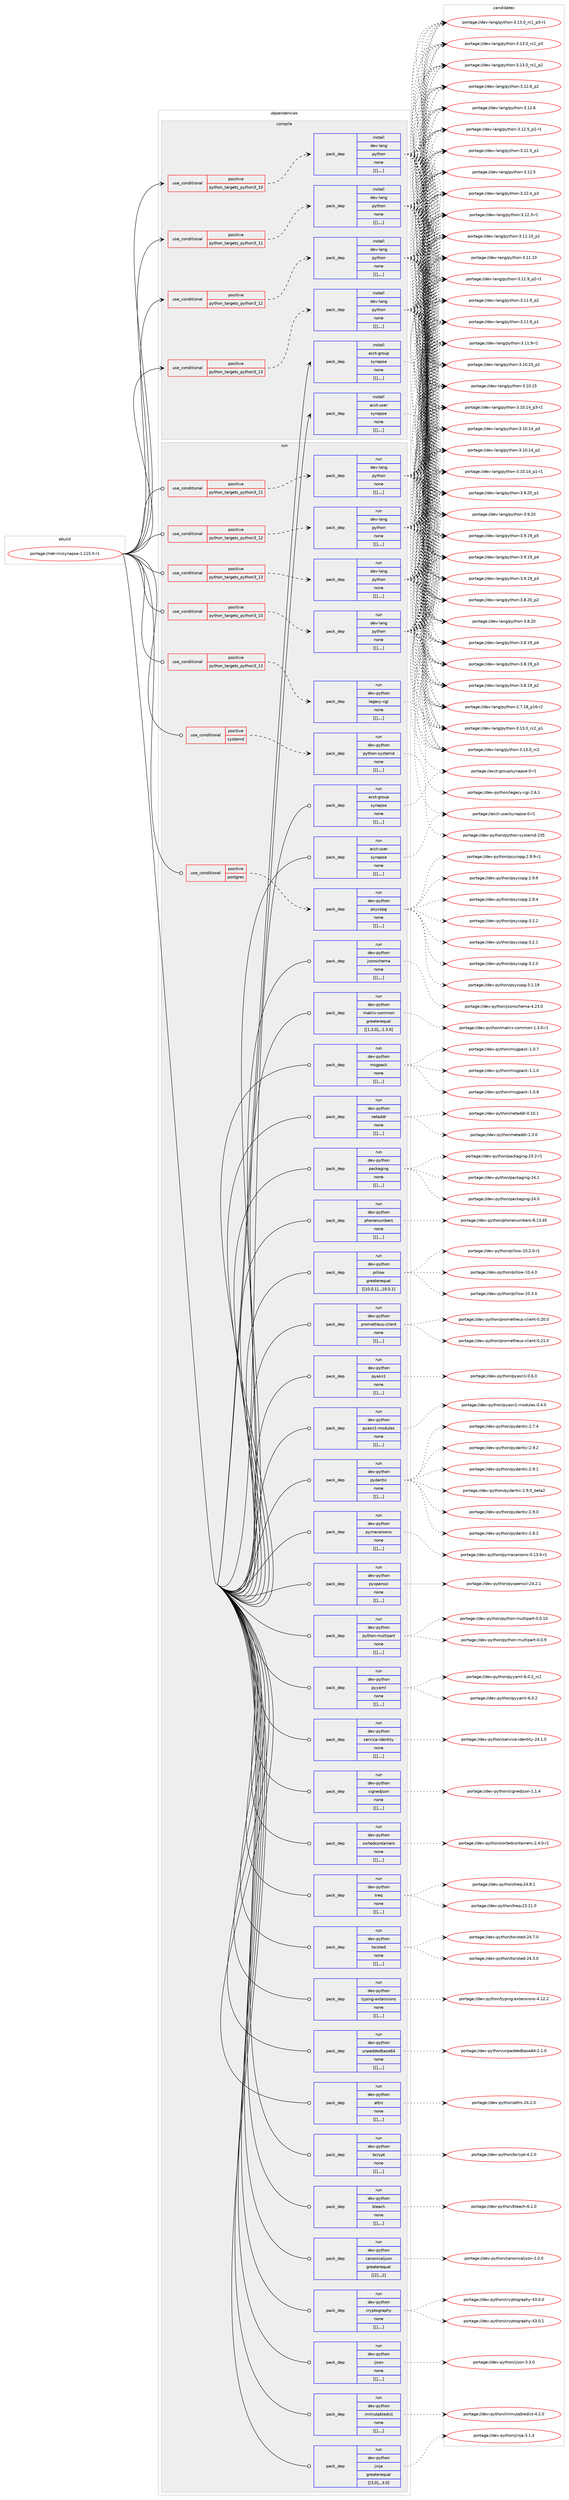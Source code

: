 digraph prolog {

# *************
# Graph options
# *************

newrank=true;
concentrate=true;
compound=true;
graph [rankdir=LR,fontname=Helvetica,fontsize=10,ranksep=1.5];#, ranksep=2.5, nodesep=0.2];
edge  [arrowhead=vee];
node  [fontname=Helvetica,fontsize=10];

# **********
# The ebuild
# **********

subgraph cluster_leftcol {
color=gray;
label=<<i>ebuild</i>>;
id [label="portage://net-im/synapse-1.115.0-r1", color=red, width=4, href="../net-im/synapse-1.115.0-r1.svg"];
}

# ****************
# The dependencies
# ****************

subgraph cluster_midcol {
color=gray;
label=<<i>dependencies</i>>;
subgraph cluster_compile {
fillcolor="#eeeeee";
style=filled;
label=<<i>compile</i>>;
subgraph cond96301 {
dependency365592 [label=<<TABLE BORDER="0" CELLBORDER="1" CELLSPACING="0" CELLPADDING="4"><TR><TD ROWSPAN="3" CELLPADDING="10">use_conditional</TD></TR><TR><TD>positive</TD></TR><TR><TD>python_targets_python3_10</TD></TR></TABLE>>, shape=none, color=red];
subgraph pack266642 {
dependency365593 [label=<<TABLE BORDER="0" CELLBORDER="1" CELLSPACING="0" CELLPADDING="4" WIDTH="220"><TR><TD ROWSPAN="6" CELLPADDING="30">pack_dep</TD></TR><TR><TD WIDTH="110">install</TD></TR><TR><TD>dev-lang</TD></TR><TR><TD>python</TD></TR><TR><TD>none</TD></TR><TR><TD>[[],,,,]</TD></TR></TABLE>>, shape=none, color=blue];
}
dependency365592:e -> dependency365593:w [weight=20,style="dashed",arrowhead="vee"];
}
id:e -> dependency365592:w [weight=20,style="solid",arrowhead="vee"];
subgraph cond96302 {
dependency365594 [label=<<TABLE BORDER="0" CELLBORDER="1" CELLSPACING="0" CELLPADDING="4"><TR><TD ROWSPAN="3" CELLPADDING="10">use_conditional</TD></TR><TR><TD>positive</TD></TR><TR><TD>python_targets_python3_11</TD></TR></TABLE>>, shape=none, color=red];
subgraph pack266643 {
dependency365595 [label=<<TABLE BORDER="0" CELLBORDER="1" CELLSPACING="0" CELLPADDING="4" WIDTH="220"><TR><TD ROWSPAN="6" CELLPADDING="30">pack_dep</TD></TR><TR><TD WIDTH="110">install</TD></TR><TR><TD>dev-lang</TD></TR><TR><TD>python</TD></TR><TR><TD>none</TD></TR><TR><TD>[[],,,,]</TD></TR></TABLE>>, shape=none, color=blue];
}
dependency365594:e -> dependency365595:w [weight=20,style="dashed",arrowhead="vee"];
}
id:e -> dependency365594:w [weight=20,style="solid",arrowhead="vee"];
subgraph cond96303 {
dependency365596 [label=<<TABLE BORDER="0" CELLBORDER="1" CELLSPACING="0" CELLPADDING="4"><TR><TD ROWSPAN="3" CELLPADDING="10">use_conditional</TD></TR><TR><TD>positive</TD></TR><TR><TD>python_targets_python3_12</TD></TR></TABLE>>, shape=none, color=red];
subgraph pack266644 {
dependency365597 [label=<<TABLE BORDER="0" CELLBORDER="1" CELLSPACING="0" CELLPADDING="4" WIDTH="220"><TR><TD ROWSPAN="6" CELLPADDING="30">pack_dep</TD></TR><TR><TD WIDTH="110">install</TD></TR><TR><TD>dev-lang</TD></TR><TR><TD>python</TD></TR><TR><TD>none</TD></TR><TR><TD>[[],,,,]</TD></TR></TABLE>>, shape=none, color=blue];
}
dependency365596:e -> dependency365597:w [weight=20,style="dashed",arrowhead="vee"];
}
id:e -> dependency365596:w [weight=20,style="solid",arrowhead="vee"];
subgraph cond96304 {
dependency365598 [label=<<TABLE BORDER="0" CELLBORDER="1" CELLSPACING="0" CELLPADDING="4"><TR><TD ROWSPAN="3" CELLPADDING="10">use_conditional</TD></TR><TR><TD>positive</TD></TR><TR><TD>python_targets_python3_13</TD></TR></TABLE>>, shape=none, color=red];
subgraph pack266645 {
dependency365599 [label=<<TABLE BORDER="0" CELLBORDER="1" CELLSPACING="0" CELLPADDING="4" WIDTH="220"><TR><TD ROWSPAN="6" CELLPADDING="30">pack_dep</TD></TR><TR><TD WIDTH="110">install</TD></TR><TR><TD>dev-lang</TD></TR><TR><TD>python</TD></TR><TR><TD>none</TD></TR><TR><TD>[[],,,,]</TD></TR></TABLE>>, shape=none, color=blue];
}
dependency365598:e -> dependency365599:w [weight=20,style="dashed",arrowhead="vee"];
}
id:e -> dependency365598:w [weight=20,style="solid",arrowhead="vee"];
subgraph pack266646 {
dependency365600 [label=<<TABLE BORDER="0" CELLBORDER="1" CELLSPACING="0" CELLPADDING="4" WIDTH="220"><TR><TD ROWSPAN="6" CELLPADDING="30">pack_dep</TD></TR><TR><TD WIDTH="110">install</TD></TR><TR><TD>acct-group</TD></TR><TR><TD>synapse</TD></TR><TR><TD>none</TD></TR><TR><TD>[[],,,,]</TD></TR></TABLE>>, shape=none, color=blue];
}
id:e -> dependency365600:w [weight=20,style="solid",arrowhead="vee"];
subgraph pack266647 {
dependency365601 [label=<<TABLE BORDER="0" CELLBORDER="1" CELLSPACING="0" CELLPADDING="4" WIDTH="220"><TR><TD ROWSPAN="6" CELLPADDING="30">pack_dep</TD></TR><TR><TD WIDTH="110">install</TD></TR><TR><TD>acct-user</TD></TR><TR><TD>synapse</TD></TR><TR><TD>none</TD></TR><TR><TD>[[],,,,]</TD></TR></TABLE>>, shape=none, color=blue];
}
id:e -> dependency365601:w [weight=20,style="solid",arrowhead="vee"];
}
subgraph cluster_compileandrun {
fillcolor="#eeeeee";
style=filled;
label=<<i>compile and run</i>>;
}
subgraph cluster_run {
fillcolor="#eeeeee";
style=filled;
label=<<i>run</i>>;
subgraph cond96305 {
dependency365602 [label=<<TABLE BORDER="0" CELLBORDER="1" CELLSPACING="0" CELLPADDING="4"><TR><TD ROWSPAN="3" CELLPADDING="10">use_conditional</TD></TR><TR><TD>positive</TD></TR><TR><TD>postgres</TD></TR></TABLE>>, shape=none, color=red];
subgraph pack266648 {
dependency365603 [label=<<TABLE BORDER="0" CELLBORDER="1" CELLSPACING="0" CELLPADDING="4" WIDTH="220"><TR><TD ROWSPAN="6" CELLPADDING="30">pack_dep</TD></TR><TR><TD WIDTH="110">run</TD></TR><TR><TD>dev-python</TD></TR><TR><TD>psycopg</TD></TR><TR><TD>none</TD></TR><TR><TD>[[],,,,]</TD></TR></TABLE>>, shape=none, color=blue];
}
dependency365602:e -> dependency365603:w [weight=20,style="dashed",arrowhead="vee"];
}
id:e -> dependency365602:w [weight=20,style="solid",arrowhead="odot"];
subgraph cond96306 {
dependency365604 [label=<<TABLE BORDER="0" CELLBORDER="1" CELLSPACING="0" CELLPADDING="4"><TR><TD ROWSPAN="3" CELLPADDING="10">use_conditional</TD></TR><TR><TD>positive</TD></TR><TR><TD>python_targets_python3_10</TD></TR></TABLE>>, shape=none, color=red];
subgraph pack266649 {
dependency365605 [label=<<TABLE BORDER="0" CELLBORDER="1" CELLSPACING="0" CELLPADDING="4" WIDTH="220"><TR><TD ROWSPAN="6" CELLPADDING="30">pack_dep</TD></TR><TR><TD WIDTH="110">run</TD></TR><TR><TD>dev-lang</TD></TR><TR><TD>python</TD></TR><TR><TD>none</TD></TR><TR><TD>[[],,,,]</TD></TR></TABLE>>, shape=none, color=blue];
}
dependency365604:e -> dependency365605:w [weight=20,style="dashed",arrowhead="vee"];
}
id:e -> dependency365604:w [weight=20,style="solid",arrowhead="odot"];
subgraph cond96307 {
dependency365606 [label=<<TABLE BORDER="0" CELLBORDER="1" CELLSPACING="0" CELLPADDING="4"><TR><TD ROWSPAN="3" CELLPADDING="10">use_conditional</TD></TR><TR><TD>positive</TD></TR><TR><TD>python_targets_python3_11</TD></TR></TABLE>>, shape=none, color=red];
subgraph pack266650 {
dependency365607 [label=<<TABLE BORDER="0" CELLBORDER="1" CELLSPACING="0" CELLPADDING="4" WIDTH="220"><TR><TD ROWSPAN="6" CELLPADDING="30">pack_dep</TD></TR><TR><TD WIDTH="110">run</TD></TR><TR><TD>dev-lang</TD></TR><TR><TD>python</TD></TR><TR><TD>none</TD></TR><TR><TD>[[],,,,]</TD></TR></TABLE>>, shape=none, color=blue];
}
dependency365606:e -> dependency365607:w [weight=20,style="dashed",arrowhead="vee"];
}
id:e -> dependency365606:w [weight=20,style="solid",arrowhead="odot"];
subgraph cond96308 {
dependency365608 [label=<<TABLE BORDER="0" CELLBORDER="1" CELLSPACING="0" CELLPADDING="4"><TR><TD ROWSPAN="3" CELLPADDING="10">use_conditional</TD></TR><TR><TD>positive</TD></TR><TR><TD>python_targets_python3_12</TD></TR></TABLE>>, shape=none, color=red];
subgraph pack266651 {
dependency365609 [label=<<TABLE BORDER="0" CELLBORDER="1" CELLSPACING="0" CELLPADDING="4" WIDTH="220"><TR><TD ROWSPAN="6" CELLPADDING="30">pack_dep</TD></TR><TR><TD WIDTH="110">run</TD></TR><TR><TD>dev-lang</TD></TR><TR><TD>python</TD></TR><TR><TD>none</TD></TR><TR><TD>[[],,,,]</TD></TR></TABLE>>, shape=none, color=blue];
}
dependency365608:e -> dependency365609:w [weight=20,style="dashed",arrowhead="vee"];
}
id:e -> dependency365608:w [weight=20,style="solid",arrowhead="odot"];
subgraph cond96309 {
dependency365610 [label=<<TABLE BORDER="0" CELLBORDER="1" CELLSPACING="0" CELLPADDING="4"><TR><TD ROWSPAN="3" CELLPADDING="10">use_conditional</TD></TR><TR><TD>positive</TD></TR><TR><TD>python_targets_python3_13</TD></TR></TABLE>>, shape=none, color=red];
subgraph pack266652 {
dependency365611 [label=<<TABLE BORDER="0" CELLBORDER="1" CELLSPACING="0" CELLPADDING="4" WIDTH="220"><TR><TD ROWSPAN="6" CELLPADDING="30">pack_dep</TD></TR><TR><TD WIDTH="110">run</TD></TR><TR><TD>dev-lang</TD></TR><TR><TD>python</TD></TR><TR><TD>none</TD></TR><TR><TD>[[],,,,]</TD></TR></TABLE>>, shape=none, color=blue];
}
dependency365610:e -> dependency365611:w [weight=20,style="dashed",arrowhead="vee"];
}
id:e -> dependency365610:w [weight=20,style="solid",arrowhead="odot"];
subgraph cond96310 {
dependency365612 [label=<<TABLE BORDER="0" CELLBORDER="1" CELLSPACING="0" CELLPADDING="4"><TR><TD ROWSPAN="3" CELLPADDING="10">use_conditional</TD></TR><TR><TD>positive</TD></TR><TR><TD>python_targets_python3_13</TD></TR></TABLE>>, shape=none, color=red];
subgraph pack266653 {
dependency365613 [label=<<TABLE BORDER="0" CELLBORDER="1" CELLSPACING="0" CELLPADDING="4" WIDTH="220"><TR><TD ROWSPAN="6" CELLPADDING="30">pack_dep</TD></TR><TR><TD WIDTH="110">run</TD></TR><TR><TD>dev-python</TD></TR><TR><TD>legacy-cgi</TD></TR><TR><TD>none</TD></TR><TR><TD>[[],,,,]</TD></TR></TABLE>>, shape=none, color=blue];
}
dependency365612:e -> dependency365613:w [weight=20,style="dashed",arrowhead="vee"];
}
id:e -> dependency365612:w [weight=20,style="solid",arrowhead="odot"];
subgraph cond96311 {
dependency365614 [label=<<TABLE BORDER="0" CELLBORDER="1" CELLSPACING="0" CELLPADDING="4"><TR><TD ROWSPAN="3" CELLPADDING="10">use_conditional</TD></TR><TR><TD>positive</TD></TR><TR><TD>systemd</TD></TR></TABLE>>, shape=none, color=red];
subgraph pack266654 {
dependency365615 [label=<<TABLE BORDER="0" CELLBORDER="1" CELLSPACING="0" CELLPADDING="4" WIDTH="220"><TR><TD ROWSPAN="6" CELLPADDING="30">pack_dep</TD></TR><TR><TD WIDTH="110">run</TD></TR><TR><TD>dev-python</TD></TR><TR><TD>python-systemd</TD></TR><TR><TD>none</TD></TR><TR><TD>[[],,,,]</TD></TR></TABLE>>, shape=none, color=blue];
}
dependency365614:e -> dependency365615:w [weight=20,style="dashed",arrowhead="vee"];
}
id:e -> dependency365614:w [weight=20,style="solid",arrowhead="odot"];
subgraph pack266655 {
dependency365616 [label=<<TABLE BORDER="0" CELLBORDER="1" CELLSPACING="0" CELLPADDING="4" WIDTH="220"><TR><TD ROWSPAN="6" CELLPADDING="30">pack_dep</TD></TR><TR><TD WIDTH="110">run</TD></TR><TR><TD>acct-group</TD></TR><TR><TD>synapse</TD></TR><TR><TD>none</TD></TR><TR><TD>[[],,,,]</TD></TR></TABLE>>, shape=none, color=blue];
}
id:e -> dependency365616:w [weight=20,style="solid",arrowhead="odot"];
subgraph pack266656 {
dependency365617 [label=<<TABLE BORDER="0" CELLBORDER="1" CELLSPACING="0" CELLPADDING="4" WIDTH="220"><TR><TD ROWSPAN="6" CELLPADDING="30">pack_dep</TD></TR><TR><TD WIDTH="110">run</TD></TR><TR><TD>acct-user</TD></TR><TR><TD>synapse</TD></TR><TR><TD>none</TD></TR><TR><TD>[[],,,,]</TD></TR></TABLE>>, shape=none, color=blue];
}
id:e -> dependency365617:w [weight=20,style="solid",arrowhead="odot"];
subgraph pack266657 {
dependency365618 [label=<<TABLE BORDER="0" CELLBORDER="1" CELLSPACING="0" CELLPADDING="4" WIDTH="220"><TR><TD ROWSPAN="6" CELLPADDING="30">pack_dep</TD></TR><TR><TD WIDTH="110">run</TD></TR><TR><TD>dev-python</TD></TR><TR><TD>attrs</TD></TR><TR><TD>none</TD></TR><TR><TD>[[],,,,]</TD></TR></TABLE>>, shape=none, color=blue];
}
id:e -> dependency365618:w [weight=20,style="solid",arrowhead="odot"];
subgraph pack266658 {
dependency365619 [label=<<TABLE BORDER="0" CELLBORDER="1" CELLSPACING="0" CELLPADDING="4" WIDTH="220"><TR><TD ROWSPAN="6" CELLPADDING="30">pack_dep</TD></TR><TR><TD WIDTH="110">run</TD></TR><TR><TD>dev-python</TD></TR><TR><TD>bcrypt</TD></TR><TR><TD>none</TD></TR><TR><TD>[[],,,,]</TD></TR></TABLE>>, shape=none, color=blue];
}
id:e -> dependency365619:w [weight=20,style="solid",arrowhead="odot"];
subgraph pack266659 {
dependency365620 [label=<<TABLE BORDER="0" CELLBORDER="1" CELLSPACING="0" CELLPADDING="4" WIDTH="220"><TR><TD ROWSPAN="6" CELLPADDING="30">pack_dep</TD></TR><TR><TD WIDTH="110">run</TD></TR><TR><TD>dev-python</TD></TR><TR><TD>bleach</TD></TR><TR><TD>none</TD></TR><TR><TD>[[],,,,]</TD></TR></TABLE>>, shape=none, color=blue];
}
id:e -> dependency365620:w [weight=20,style="solid",arrowhead="odot"];
subgraph pack266660 {
dependency365621 [label=<<TABLE BORDER="0" CELLBORDER="1" CELLSPACING="0" CELLPADDING="4" WIDTH="220"><TR><TD ROWSPAN="6" CELLPADDING="30">pack_dep</TD></TR><TR><TD WIDTH="110">run</TD></TR><TR><TD>dev-python</TD></TR><TR><TD>canonicaljson</TD></TR><TR><TD>greaterequal</TD></TR><TR><TD>[[2],,,2]</TD></TR></TABLE>>, shape=none, color=blue];
}
id:e -> dependency365621:w [weight=20,style="solid",arrowhead="odot"];
subgraph pack266661 {
dependency365622 [label=<<TABLE BORDER="0" CELLBORDER="1" CELLSPACING="0" CELLPADDING="4" WIDTH="220"><TR><TD ROWSPAN="6" CELLPADDING="30">pack_dep</TD></TR><TR><TD WIDTH="110">run</TD></TR><TR><TD>dev-python</TD></TR><TR><TD>cryptography</TD></TR><TR><TD>none</TD></TR><TR><TD>[[],,,,]</TD></TR></TABLE>>, shape=none, color=blue];
}
id:e -> dependency365622:w [weight=20,style="solid",arrowhead="odot"];
subgraph pack266662 {
dependency365623 [label=<<TABLE BORDER="0" CELLBORDER="1" CELLSPACING="0" CELLPADDING="4" WIDTH="220"><TR><TD ROWSPAN="6" CELLPADDING="30">pack_dep</TD></TR><TR><TD WIDTH="110">run</TD></TR><TR><TD>dev-python</TD></TR><TR><TD>ijson</TD></TR><TR><TD>none</TD></TR><TR><TD>[[],,,,]</TD></TR></TABLE>>, shape=none, color=blue];
}
id:e -> dependency365623:w [weight=20,style="solid",arrowhead="odot"];
subgraph pack266663 {
dependency365624 [label=<<TABLE BORDER="0" CELLBORDER="1" CELLSPACING="0" CELLPADDING="4" WIDTH="220"><TR><TD ROWSPAN="6" CELLPADDING="30">pack_dep</TD></TR><TR><TD WIDTH="110">run</TD></TR><TR><TD>dev-python</TD></TR><TR><TD>immutabledict</TD></TR><TR><TD>none</TD></TR><TR><TD>[[],,,,]</TD></TR></TABLE>>, shape=none, color=blue];
}
id:e -> dependency365624:w [weight=20,style="solid",arrowhead="odot"];
subgraph pack266664 {
dependency365625 [label=<<TABLE BORDER="0" CELLBORDER="1" CELLSPACING="0" CELLPADDING="4" WIDTH="220"><TR><TD ROWSPAN="6" CELLPADDING="30">pack_dep</TD></TR><TR><TD WIDTH="110">run</TD></TR><TR><TD>dev-python</TD></TR><TR><TD>jinja</TD></TR><TR><TD>greaterequal</TD></TR><TR><TD>[[3,0],,,3.0]</TD></TR></TABLE>>, shape=none, color=blue];
}
id:e -> dependency365625:w [weight=20,style="solid",arrowhead="odot"];
subgraph pack266665 {
dependency365626 [label=<<TABLE BORDER="0" CELLBORDER="1" CELLSPACING="0" CELLPADDING="4" WIDTH="220"><TR><TD ROWSPAN="6" CELLPADDING="30">pack_dep</TD></TR><TR><TD WIDTH="110">run</TD></TR><TR><TD>dev-python</TD></TR><TR><TD>jsonschema</TD></TR><TR><TD>none</TD></TR><TR><TD>[[],,,,]</TD></TR></TABLE>>, shape=none, color=blue];
}
id:e -> dependency365626:w [weight=20,style="solid",arrowhead="odot"];
subgraph pack266666 {
dependency365627 [label=<<TABLE BORDER="0" CELLBORDER="1" CELLSPACING="0" CELLPADDING="4" WIDTH="220"><TR><TD ROWSPAN="6" CELLPADDING="30">pack_dep</TD></TR><TR><TD WIDTH="110">run</TD></TR><TR><TD>dev-python</TD></TR><TR><TD>matrix-common</TD></TR><TR><TD>greaterequal</TD></TR><TR><TD>[[1,3,0],,,1.3.0]</TD></TR></TABLE>>, shape=none, color=blue];
}
id:e -> dependency365627:w [weight=20,style="solid",arrowhead="odot"];
subgraph pack266667 {
dependency365628 [label=<<TABLE BORDER="0" CELLBORDER="1" CELLSPACING="0" CELLPADDING="4" WIDTH="220"><TR><TD ROWSPAN="6" CELLPADDING="30">pack_dep</TD></TR><TR><TD WIDTH="110">run</TD></TR><TR><TD>dev-python</TD></TR><TR><TD>msgpack</TD></TR><TR><TD>none</TD></TR><TR><TD>[[],,,,]</TD></TR></TABLE>>, shape=none, color=blue];
}
id:e -> dependency365628:w [weight=20,style="solid",arrowhead="odot"];
subgraph pack266668 {
dependency365629 [label=<<TABLE BORDER="0" CELLBORDER="1" CELLSPACING="0" CELLPADDING="4" WIDTH="220"><TR><TD ROWSPAN="6" CELLPADDING="30">pack_dep</TD></TR><TR><TD WIDTH="110">run</TD></TR><TR><TD>dev-python</TD></TR><TR><TD>netaddr</TD></TR><TR><TD>none</TD></TR><TR><TD>[[],,,,]</TD></TR></TABLE>>, shape=none, color=blue];
}
id:e -> dependency365629:w [weight=20,style="solid",arrowhead="odot"];
subgraph pack266669 {
dependency365630 [label=<<TABLE BORDER="0" CELLBORDER="1" CELLSPACING="0" CELLPADDING="4" WIDTH="220"><TR><TD ROWSPAN="6" CELLPADDING="30">pack_dep</TD></TR><TR><TD WIDTH="110">run</TD></TR><TR><TD>dev-python</TD></TR><TR><TD>packaging</TD></TR><TR><TD>none</TD></TR><TR><TD>[[],,,,]</TD></TR></TABLE>>, shape=none, color=blue];
}
id:e -> dependency365630:w [weight=20,style="solid",arrowhead="odot"];
subgraph pack266670 {
dependency365631 [label=<<TABLE BORDER="0" CELLBORDER="1" CELLSPACING="0" CELLPADDING="4" WIDTH="220"><TR><TD ROWSPAN="6" CELLPADDING="30">pack_dep</TD></TR><TR><TD WIDTH="110">run</TD></TR><TR><TD>dev-python</TD></TR><TR><TD>phonenumbers</TD></TR><TR><TD>none</TD></TR><TR><TD>[[],,,,]</TD></TR></TABLE>>, shape=none, color=blue];
}
id:e -> dependency365631:w [weight=20,style="solid",arrowhead="odot"];
subgraph pack266671 {
dependency365632 [label=<<TABLE BORDER="0" CELLBORDER="1" CELLSPACING="0" CELLPADDING="4" WIDTH="220"><TR><TD ROWSPAN="6" CELLPADDING="30">pack_dep</TD></TR><TR><TD WIDTH="110">run</TD></TR><TR><TD>dev-python</TD></TR><TR><TD>pillow</TD></TR><TR><TD>greaterequal</TD></TR><TR><TD>[[10,0,1],,,10.0.1]</TD></TR></TABLE>>, shape=none, color=blue];
}
id:e -> dependency365632:w [weight=20,style="solid",arrowhead="odot"];
subgraph pack266672 {
dependency365633 [label=<<TABLE BORDER="0" CELLBORDER="1" CELLSPACING="0" CELLPADDING="4" WIDTH="220"><TR><TD ROWSPAN="6" CELLPADDING="30">pack_dep</TD></TR><TR><TD WIDTH="110">run</TD></TR><TR><TD>dev-python</TD></TR><TR><TD>prometheus-client</TD></TR><TR><TD>none</TD></TR><TR><TD>[[],,,,]</TD></TR></TABLE>>, shape=none, color=blue];
}
id:e -> dependency365633:w [weight=20,style="solid",arrowhead="odot"];
subgraph pack266673 {
dependency365634 [label=<<TABLE BORDER="0" CELLBORDER="1" CELLSPACING="0" CELLPADDING="4" WIDTH="220"><TR><TD ROWSPAN="6" CELLPADDING="30">pack_dep</TD></TR><TR><TD WIDTH="110">run</TD></TR><TR><TD>dev-python</TD></TR><TR><TD>pyasn1</TD></TR><TR><TD>none</TD></TR><TR><TD>[[],,,,]</TD></TR></TABLE>>, shape=none, color=blue];
}
id:e -> dependency365634:w [weight=20,style="solid",arrowhead="odot"];
subgraph pack266674 {
dependency365635 [label=<<TABLE BORDER="0" CELLBORDER="1" CELLSPACING="0" CELLPADDING="4" WIDTH="220"><TR><TD ROWSPAN="6" CELLPADDING="30">pack_dep</TD></TR><TR><TD WIDTH="110">run</TD></TR><TR><TD>dev-python</TD></TR><TR><TD>pyasn1-modules</TD></TR><TR><TD>none</TD></TR><TR><TD>[[],,,,]</TD></TR></TABLE>>, shape=none, color=blue];
}
id:e -> dependency365635:w [weight=20,style="solid",arrowhead="odot"];
subgraph pack266675 {
dependency365636 [label=<<TABLE BORDER="0" CELLBORDER="1" CELLSPACING="0" CELLPADDING="4" WIDTH="220"><TR><TD ROWSPAN="6" CELLPADDING="30">pack_dep</TD></TR><TR><TD WIDTH="110">run</TD></TR><TR><TD>dev-python</TD></TR><TR><TD>pydantic</TD></TR><TR><TD>none</TD></TR><TR><TD>[[],,,,]</TD></TR></TABLE>>, shape=none, color=blue];
}
id:e -> dependency365636:w [weight=20,style="solid",arrowhead="odot"];
subgraph pack266676 {
dependency365637 [label=<<TABLE BORDER="0" CELLBORDER="1" CELLSPACING="0" CELLPADDING="4" WIDTH="220"><TR><TD ROWSPAN="6" CELLPADDING="30">pack_dep</TD></TR><TR><TD WIDTH="110">run</TD></TR><TR><TD>dev-python</TD></TR><TR><TD>pymacaroons</TD></TR><TR><TD>none</TD></TR><TR><TD>[[],,,,]</TD></TR></TABLE>>, shape=none, color=blue];
}
id:e -> dependency365637:w [weight=20,style="solid",arrowhead="odot"];
subgraph pack266677 {
dependency365638 [label=<<TABLE BORDER="0" CELLBORDER="1" CELLSPACING="0" CELLPADDING="4" WIDTH="220"><TR><TD ROWSPAN="6" CELLPADDING="30">pack_dep</TD></TR><TR><TD WIDTH="110">run</TD></TR><TR><TD>dev-python</TD></TR><TR><TD>pyopenssl</TD></TR><TR><TD>none</TD></TR><TR><TD>[[],,,,]</TD></TR></TABLE>>, shape=none, color=blue];
}
id:e -> dependency365638:w [weight=20,style="solid",arrowhead="odot"];
subgraph pack266678 {
dependency365639 [label=<<TABLE BORDER="0" CELLBORDER="1" CELLSPACING="0" CELLPADDING="4" WIDTH="220"><TR><TD ROWSPAN="6" CELLPADDING="30">pack_dep</TD></TR><TR><TD WIDTH="110">run</TD></TR><TR><TD>dev-python</TD></TR><TR><TD>python-multipart</TD></TR><TR><TD>none</TD></TR><TR><TD>[[],,,,]</TD></TR></TABLE>>, shape=none, color=blue];
}
id:e -> dependency365639:w [weight=20,style="solid",arrowhead="odot"];
subgraph pack266679 {
dependency365640 [label=<<TABLE BORDER="0" CELLBORDER="1" CELLSPACING="0" CELLPADDING="4" WIDTH="220"><TR><TD ROWSPAN="6" CELLPADDING="30">pack_dep</TD></TR><TR><TD WIDTH="110">run</TD></TR><TR><TD>dev-python</TD></TR><TR><TD>pyyaml</TD></TR><TR><TD>none</TD></TR><TR><TD>[[],,,,]</TD></TR></TABLE>>, shape=none, color=blue];
}
id:e -> dependency365640:w [weight=20,style="solid",arrowhead="odot"];
subgraph pack266680 {
dependency365641 [label=<<TABLE BORDER="0" CELLBORDER="1" CELLSPACING="0" CELLPADDING="4" WIDTH="220"><TR><TD ROWSPAN="6" CELLPADDING="30">pack_dep</TD></TR><TR><TD WIDTH="110">run</TD></TR><TR><TD>dev-python</TD></TR><TR><TD>service-identity</TD></TR><TR><TD>none</TD></TR><TR><TD>[[],,,,]</TD></TR></TABLE>>, shape=none, color=blue];
}
id:e -> dependency365641:w [weight=20,style="solid",arrowhead="odot"];
subgraph pack266681 {
dependency365642 [label=<<TABLE BORDER="0" CELLBORDER="1" CELLSPACING="0" CELLPADDING="4" WIDTH="220"><TR><TD ROWSPAN="6" CELLPADDING="30">pack_dep</TD></TR><TR><TD WIDTH="110">run</TD></TR><TR><TD>dev-python</TD></TR><TR><TD>signedjson</TD></TR><TR><TD>none</TD></TR><TR><TD>[[],,,,]</TD></TR></TABLE>>, shape=none, color=blue];
}
id:e -> dependency365642:w [weight=20,style="solid",arrowhead="odot"];
subgraph pack266682 {
dependency365643 [label=<<TABLE BORDER="0" CELLBORDER="1" CELLSPACING="0" CELLPADDING="4" WIDTH="220"><TR><TD ROWSPAN="6" CELLPADDING="30">pack_dep</TD></TR><TR><TD WIDTH="110">run</TD></TR><TR><TD>dev-python</TD></TR><TR><TD>sortedcontainers</TD></TR><TR><TD>none</TD></TR><TR><TD>[[],,,,]</TD></TR></TABLE>>, shape=none, color=blue];
}
id:e -> dependency365643:w [weight=20,style="solid",arrowhead="odot"];
subgraph pack266683 {
dependency365644 [label=<<TABLE BORDER="0" CELLBORDER="1" CELLSPACING="0" CELLPADDING="4" WIDTH="220"><TR><TD ROWSPAN="6" CELLPADDING="30">pack_dep</TD></TR><TR><TD WIDTH="110">run</TD></TR><TR><TD>dev-python</TD></TR><TR><TD>treq</TD></TR><TR><TD>none</TD></TR><TR><TD>[[],,,,]</TD></TR></TABLE>>, shape=none, color=blue];
}
id:e -> dependency365644:w [weight=20,style="solid",arrowhead="odot"];
subgraph pack266684 {
dependency365645 [label=<<TABLE BORDER="0" CELLBORDER="1" CELLSPACING="0" CELLPADDING="4" WIDTH="220"><TR><TD ROWSPAN="6" CELLPADDING="30">pack_dep</TD></TR><TR><TD WIDTH="110">run</TD></TR><TR><TD>dev-python</TD></TR><TR><TD>twisted</TD></TR><TR><TD>none</TD></TR><TR><TD>[[],,,,]</TD></TR></TABLE>>, shape=none, color=blue];
}
id:e -> dependency365645:w [weight=20,style="solid",arrowhead="odot"];
subgraph pack266685 {
dependency365646 [label=<<TABLE BORDER="0" CELLBORDER="1" CELLSPACING="0" CELLPADDING="4" WIDTH="220"><TR><TD ROWSPAN="6" CELLPADDING="30">pack_dep</TD></TR><TR><TD WIDTH="110">run</TD></TR><TR><TD>dev-python</TD></TR><TR><TD>typing-extensions</TD></TR><TR><TD>none</TD></TR><TR><TD>[[],,,,]</TD></TR></TABLE>>, shape=none, color=blue];
}
id:e -> dependency365646:w [weight=20,style="solid",arrowhead="odot"];
subgraph pack266686 {
dependency365647 [label=<<TABLE BORDER="0" CELLBORDER="1" CELLSPACING="0" CELLPADDING="4" WIDTH="220"><TR><TD ROWSPAN="6" CELLPADDING="30">pack_dep</TD></TR><TR><TD WIDTH="110">run</TD></TR><TR><TD>dev-python</TD></TR><TR><TD>unpaddedbase64</TD></TR><TR><TD>none</TD></TR><TR><TD>[[],,,,]</TD></TR></TABLE>>, shape=none, color=blue];
}
id:e -> dependency365647:w [weight=20,style="solid",arrowhead="odot"];
}
}

# **************
# The candidates
# **************

subgraph cluster_choices {
rank=same;
color=gray;
label=<<i>candidates</i>>;

subgraph choice266642 {
color=black;
nodesep=1;
choice100101118451089711010347112121116104111110455146495146489511499509511249 [label="portage://dev-lang/python-3.13.0_rc2_p1", color=red, width=4,href="../dev-lang/python-3.13.0_rc2_p1.svg"];
choice10010111845108971101034711212111610411111045514649514648951149950 [label="portage://dev-lang/python-3.13.0_rc2", color=red, width=4,href="../dev-lang/python-3.13.0_rc2.svg"];
choice1001011184510897110103471121211161041111104551464951464895114994995112514511449 [label="portage://dev-lang/python-3.13.0_rc1_p3-r1", color=red, width=4,href="../dev-lang/python-3.13.0_rc1_p3-r1.svg"];
choice100101118451089711010347112121116104111110455146495146489511499499511251 [label="portage://dev-lang/python-3.13.0_rc1_p3", color=red, width=4,href="../dev-lang/python-3.13.0_rc1_p3.svg"];
choice100101118451089711010347112121116104111110455146495146489511499499511250 [label="portage://dev-lang/python-3.13.0_rc1_p2", color=red, width=4,href="../dev-lang/python-3.13.0_rc1_p2.svg"];
choice100101118451089711010347112121116104111110455146495046549511250 [label="portage://dev-lang/python-3.12.6_p2", color=red, width=4,href="../dev-lang/python-3.12.6_p2.svg"];
choice10010111845108971101034711212111610411111045514649504654 [label="portage://dev-lang/python-3.12.6", color=red, width=4,href="../dev-lang/python-3.12.6.svg"];
choice1001011184510897110103471121211161041111104551464950465395112494511449 [label="portage://dev-lang/python-3.12.5_p1-r1", color=red, width=4,href="../dev-lang/python-3.12.5_p1-r1.svg"];
choice100101118451089711010347112121116104111110455146495046539511249 [label="portage://dev-lang/python-3.12.5_p1", color=red, width=4,href="../dev-lang/python-3.12.5_p1.svg"];
choice10010111845108971101034711212111610411111045514649504653 [label="portage://dev-lang/python-3.12.5", color=red, width=4,href="../dev-lang/python-3.12.5.svg"];
choice100101118451089711010347112121116104111110455146495046529511251 [label="portage://dev-lang/python-3.12.4_p3", color=red, width=4,href="../dev-lang/python-3.12.4_p3.svg"];
choice100101118451089711010347112121116104111110455146495046514511449 [label="portage://dev-lang/python-3.12.3-r1", color=red, width=4,href="../dev-lang/python-3.12.3-r1.svg"];
choice10010111845108971101034711212111610411111045514649494649489511249 [label="portage://dev-lang/python-3.11.10_p1", color=red, width=4,href="../dev-lang/python-3.11.10_p1.svg"];
choice1001011184510897110103471121211161041111104551464949464948 [label="portage://dev-lang/python-3.11.10", color=red, width=4,href="../dev-lang/python-3.11.10.svg"];
choice1001011184510897110103471121211161041111104551464949465795112504511449 [label="portage://dev-lang/python-3.11.9_p2-r1", color=red, width=4,href="../dev-lang/python-3.11.9_p2-r1.svg"];
choice100101118451089711010347112121116104111110455146494946579511250 [label="portage://dev-lang/python-3.11.9_p2", color=red, width=4,href="../dev-lang/python-3.11.9_p2.svg"];
choice100101118451089711010347112121116104111110455146494946579511249 [label="portage://dev-lang/python-3.11.9_p1", color=red, width=4,href="../dev-lang/python-3.11.9_p1.svg"];
choice100101118451089711010347112121116104111110455146494946574511449 [label="portage://dev-lang/python-3.11.9-r1", color=red, width=4,href="../dev-lang/python-3.11.9-r1.svg"];
choice10010111845108971101034711212111610411111045514649484649539511249 [label="portage://dev-lang/python-3.10.15_p1", color=red, width=4,href="../dev-lang/python-3.10.15_p1.svg"];
choice1001011184510897110103471121211161041111104551464948464953 [label="portage://dev-lang/python-3.10.15", color=red, width=4,href="../dev-lang/python-3.10.15.svg"];
choice100101118451089711010347112121116104111110455146494846495295112514511449 [label="portage://dev-lang/python-3.10.14_p3-r1", color=red, width=4,href="../dev-lang/python-3.10.14_p3-r1.svg"];
choice10010111845108971101034711212111610411111045514649484649529511251 [label="portage://dev-lang/python-3.10.14_p3", color=red, width=4,href="../dev-lang/python-3.10.14_p3.svg"];
choice10010111845108971101034711212111610411111045514649484649529511250 [label="portage://dev-lang/python-3.10.14_p2", color=red, width=4,href="../dev-lang/python-3.10.14_p2.svg"];
choice100101118451089711010347112121116104111110455146494846495295112494511449 [label="portage://dev-lang/python-3.10.14_p1-r1", color=red, width=4,href="../dev-lang/python-3.10.14_p1-r1.svg"];
choice100101118451089711010347112121116104111110455146574650489511249 [label="portage://dev-lang/python-3.9.20_p1", color=red, width=4,href="../dev-lang/python-3.9.20_p1.svg"];
choice10010111845108971101034711212111610411111045514657465048 [label="portage://dev-lang/python-3.9.20", color=red, width=4,href="../dev-lang/python-3.9.20.svg"];
choice100101118451089711010347112121116104111110455146574649579511253 [label="portage://dev-lang/python-3.9.19_p5", color=red, width=4,href="../dev-lang/python-3.9.19_p5.svg"];
choice100101118451089711010347112121116104111110455146574649579511252 [label="portage://dev-lang/python-3.9.19_p4", color=red, width=4,href="../dev-lang/python-3.9.19_p4.svg"];
choice100101118451089711010347112121116104111110455146574649579511251 [label="portage://dev-lang/python-3.9.19_p3", color=red, width=4,href="../dev-lang/python-3.9.19_p3.svg"];
choice100101118451089711010347112121116104111110455146564650489511250 [label="portage://dev-lang/python-3.8.20_p2", color=red, width=4,href="../dev-lang/python-3.8.20_p2.svg"];
choice10010111845108971101034711212111610411111045514656465048 [label="portage://dev-lang/python-3.8.20", color=red, width=4,href="../dev-lang/python-3.8.20.svg"];
choice100101118451089711010347112121116104111110455146564649579511252 [label="portage://dev-lang/python-3.8.19_p4", color=red, width=4,href="../dev-lang/python-3.8.19_p4.svg"];
choice100101118451089711010347112121116104111110455146564649579511251 [label="portage://dev-lang/python-3.8.19_p3", color=red, width=4,href="../dev-lang/python-3.8.19_p3.svg"];
choice100101118451089711010347112121116104111110455146564649579511250 [label="portage://dev-lang/python-3.8.19_p2", color=red, width=4,href="../dev-lang/python-3.8.19_p2.svg"];
choice100101118451089711010347112121116104111110455046554649569511249544511450 [label="portage://dev-lang/python-2.7.18_p16-r2", color=red, width=4,href="../dev-lang/python-2.7.18_p16-r2.svg"];
dependency365593:e -> choice100101118451089711010347112121116104111110455146495146489511499509511249:w [style=dotted,weight="100"];
dependency365593:e -> choice10010111845108971101034711212111610411111045514649514648951149950:w [style=dotted,weight="100"];
dependency365593:e -> choice1001011184510897110103471121211161041111104551464951464895114994995112514511449:w [style=dotted,weight="100"];
dependency365593:e -> choice100101118451089711010347112121116104111110455146495146489511499499511251:w [style=dotted,weight="100"];
dependency365593:e -> choice100101118451089711010347112121116104111110455146495146489511499499511250:w [style=dotted,weight="100"];
dependency365593:e -> choice100101118451089711010347112121116104111110455146495046549511250:w [style=dotted,weight="100"];
dependency365593:e -> choice10010111845108971101034711212111610411111045514649504654:w [style=dotted,weight="100"];
dependency365593:e -> choice1001011184510897110103471121211161041111104551464950465395112494511449:w [style=dotted,weight="100"];
dependency365593:e -> choice100101118451089711010347112121116104111110455146495046539511249:w [style=dotted,weight="100"];
dependency365593:e -> choice10010111845108971101034711212111610411111045514649504653:w [style=dotted,weight="100"];
dependency365593:e -> choice100101118451089711010347112121116104111110455146495046529511251:w [style=dotted,weight="100"];
dependency365593:e -> choice100101118451089711010347112121116104111110455146495046514511449:w [style=dotted,weight="100"];
dependency365593:e -> choice10010111845108971101034711212111610411111045514649494649489511249:w [style=dotted,weight="100"];
dependency365593:e -> choice1001011184510897110103471121211161041111104551464949464948:w [style=dotted,weight="100"];
dependency365593:e -> choice1001011184510897110103471121211161041111104551464949465795112504511449:w [style=dotted,weight="100"];
dependency365593:e -> choice100101118451089711010347112121116104111110455146494946579511250:w [style=dotted,weight="100"];
dependency365593:e -> choice100101118451089711010347112121116104111110455146494946579511249:w [style=dotted,weight="100"];
dependency365593:e -> choice100101118451089711010347112121116104111110455146494946574511449:w [style=dotted,weight="100"];
dependency365593:e -> choice10010111845108971101034711212111610411111045514649484649539511249:w [style=dotted,weight="100"];
dependency365593:e -> choice1001011184510897110103471121211161041111104551464948464953:w [style=dotted,weight="100"];
dependency365593:e -> choice100101118451089711010347112121116104111110455146494846495295112514511449:w [style=dotted,weight="100"];
dependency365593:e -> choice10010111845108971101034711212111610411111045514649484649529511251:w [style=dotted,weight="100"];
dependency365593:e -> choice10010111845108971101034711212111610411111045514649484649529511250:w [style=dotted,weight="100"];
dependency365593:e -> choice100101118451089711010347112121116104111110455146494846495295112494511449:w [style=dotted,weight="100"];
dependency365593:e -> choice100101118451089711010347112121116104111110455146574650489511249:w [style=dotted,weight="100"];
dependency365593:e -> choice10010111845108971101034711212111610411111045514657465048:w [style=dotted,weight="100"];
dependency365593:e -> choice100101118451089711010347112121116104111110455146574649579511253:w [style=dotted,weight="100"];
dependency365593:e -> choice100101118451089711010347112121116104111110455146574649579511252:w [style=dotted,weight="100"];
dependency365593:e -> choice100101118451089711010347112121116104111110455146574649579511251:w [style=dotted,weight="100"];
dependency365593:e -> choice100101118451089711010347112121116104111110455146564650489511250:w [style=dotted,weight="100"];
dependency365593:e -> choice10010111845108971101034711212111610411111045514656465048:w [style=dotted,weight="100"];
dependency365593:e -> choice100101118451089711010347112121116104111110455146564649579511252:w [style=dotted,weight="100"];
dependency365593:e -> choice100101118451089711010347112121116104111110455146564649579511251:w [style=dotted,weight="100"];
dependency365593:e -> choice100101118451089711010347112121116104111110455146564649579511250:w [style=dotted,weight="100"];
dependency365593:e -> choice100101118451089711010347112121116104111110455046554649569511249544511450:w [style=dotted,weight="100"];
}
subgraph choice266643 {
color=black;
nodesep=1;
choice100101118451089711010347112121116104111110455146495146489511499509511249 [label="portage://dev-lang/python-3.13.0_rc2_p1", color=red, width=4,href="../dev-lang/python-3.13.0_rc2_p1.svg"];
choice10010111845108971101034711212111610411111045514649514648951149950 [label="portage://dev-lang/python-3.13.0_rc2", color=red, width=4,href="../dev-lang/python-3.13.0_rc2.svg"];
choice1001011184510897110103471121211161041111104551464951464895114994995112514511449 [label="portage://dev-lang/python-3.13.0_rc1_p3-r1", color=red, width=4,href="../dev-lang/python-3.13.0_rc1_p3-r1.svg"];
choice100101118451089711010347112121116104111110455146495146489511499499511251 [label="portage://dev-lang/python-3.13.0_rc1_p3", color=red, width=4,href="../dev-lang/python-3.13.0_rc1_p3.svg"];
choice100101118451089711010347112121116104111110455146495146489511499499511250 [label="portage://dev-lang/python-3.13.0_rc1_p2", color=red, width=4,href="../dev-lang/python-3.13.0_rc1_p2.svg"];
choice100101118451089711010347112121116104111110455146495046549511250 [label="portage://dev-lang/python-3.12.6_p2", color=red, width=4,href="../dev-lang/python-3.12.6_p2.svg"];
choice10010111845108971101034711212111610411111045514649504654 [label="portage://dev-lang/python-3.12.6", color=red, width=4,href="../dev-lang/python-3.12.6.svg"];
choice1001011184510897110103471121211161041111104551464950465395112494511449 [label="portage://dev-lang/python-3.12.5_p1-r1", color=red, width=4,href="../dev-lang/python-3.12.5_p1-r1.svg"];
choice100101118451089711010347112121116104111110455146495046539511249 [label="portage://dev-lang/python-3.12.5_p1", color=red, width=4,href="../dev-lang/python-3.12.5_p1.svg"];
choice10010111845108971101034711212111610411111045514649504653 [label="portage://dev-lang/python-3.12.5", color=red, width=4,href="../dev-lang/python-3.12.5.svg"];
choice100101118451089711010347112121116104111110455146495046529511251 [label="portage://dev-lang/python-3.12.4_p3", color=red, width=4,href="../dev-lang/python-3.12.4_p3.svg"];
choice100101118451089711010347112121116104111110455146495046514511449 [label="portage://dev-lang/python-3.12.3-r1", color=red, width=4,href="../dev-lang/python-3.12.3-r1.svg"];
choice10010111845108971101034711212111610411111045514649494649489511249 [label="portage://dev-lang/python-3.11.10_p1", color=red, width=4,href="../dev-lang/python-3.11.10_p1.svg"];
choice1001011184510897110103471121211161041111104551464949464948 [label="portage://dev-lang/python-3.11.10", color=red, width=4,href="../dev-lang/python-3.11.10.svg"];
choice1001011184510897110103471121211161041111104551464949465795112504511449 [label="portage://dev-lang/python-3.11.9_p2-r1", color=red, width=4,href="../dev-lang/python-3.11.9_p2-r1.svg"];
choice100101118451089711010347112121116104111110455146494946579511250 [label="portage://dev-lang/python-3.11.9_p2", color=red, width=4,href="../dev-lang/python-3.11.9_p2.svg"];
choice100101118451089711010347112121116104111110455146494946579511249 [label="portage://dev-lang/python-3.11.9_p1", color=red, width=4,href="../dev-lang/python-3.11.9_p1.svg"];
choice100101118451089711010347112121116104111110455146494946574511449 [label="portage://dev-lang/python-3.11.9-r1", color=red, width=4,href="../dev-lang/python-3.11.9-r1.svg"];
choice10010111845108971101034711212111610411111045514649484649539511249 [label="portage://dev-lang/python-3.10.15_p1", color=red, width=4,href="../dev-lang/python-3.10.15_p1.svg"];
choice1001011184510897110103471121211161041111104551464948464953 [label="portage://dev-lang/python-3.10.15", color=red, width=4,href="../dev-lang/python-3.10.15.svg"];
choice100101118451089711010347112121116104111110455146494846495295112514511449 [label="portage://dev-lang/python-3.10.14_p3-r1", color=red, width=4,href="../dev-lang/python-3.10.14_p3-r1.svg"];
choice10010111845108971101034711212111610411111045514649484649529511251 [label="portage://dev-lang/python-3.10.14_p3", color=red, width=4,href="../dev-lang/python-3.10.14_p3.svg"];
choice10010111845108971101034711212111610411111045514649484649529511250 [label="portage://dev-lang/python-3.10.14_p2", color=red, width=4,href="../dev-lang/python-3.10.14_p2.svg"];
choice100101118451089711010347112121116104111110455146494846495295112494511449 [label="portage://dev-lang/python-3.10.14_p1-r1", color=red, width=4,href="../dev-lang/python-3.10.14_p1-r1.svg"];
choice100101118451089711010347112121116104111110455146574650489511249 [label="portage://dev-lang/python-3.9.20_p1", color=red, width=4,href="../dev-lang/python-3.9.20_p1.svg"];
choice10010111845108971101034711212111610411111045514657465048 [label="portage://dev-lang/python-3.9.20", color=red, width=4,href="../dev-lang/python-3.9.20.svg"];
choice100101118451089711010347112121116104111110455146574649579511253 [label="portage://dev-lang/python-3.9.19_p5", color=red, width=4,href="../dev-lang/python-3.9.19_p5.svg"];
choice100101118451089711010347112121116104111110455146574649579511252 [label="portage://dev-lang/python-3.9.19_p4", color=red, width=4,href="../dev-lang/python-3.9.19_p4.svg"];
choice100101118451089711010347112121116104111110455146574649579511251 [label="portage://dev-lang/python-3.9.19_p3", color=red, width=4,href="../dev-lang/python-3.9.19_p3.svg"];
choice100101118451089711010347112121116104111110455146564650489511250 [label="portage://dev-lang/python-3.8.20_p2", color=red, width=4,href="../dev-lang/python-3.8.20_p2.svg"];
choice10010111845108971101034711212111610411111045514656465048 [label="portage://dev-lang/python-3.8.20", color=red, width=4,href="../dev-lang/python-3.8.20.svg"];
choice100101118451089711010347112121116104111110455146564649579511252 [label="portage://dev-lang/python-3.8.19_p4", color=red, width=4,href="../dev-lang/python-3.8.19_p4.svg"];
choice100101118451089711010347112121116104111110455146564649579511251 [label="portage://dev-lang/python-3.8.19_p3", color=red, width=4,href="../dev-lang/python-3.8.19_p3.svg"];
choice100101118451089711010347112121116104111110455146564649579511250 [label="portage://dev-lang/python-3.8.19_p2", color=red, width=4,href="../dev-lang/python-3.8.19_p2.svg"];
choice100101118451089711010347112121116104111110455046554649569511249544511450 [label="portage://dev-lang/python-2.7.18_p16-r2", color=red, width=4,href="../dev-lang/python-2.7.18_p16-r2.svg"];
dependency365595:e -> choice100101118451089711010347112121116104111110455146495146489511499509511249:w [style=dotted,weight="100"];
dependency365595:e -> choice10010111845108971101034711212111610411111045514649514648951149950:w [style=dotted,weight="100"];
dependency365595:e -> choice1001011184510897110103471121211161041111104551464951464895114994995112514511449:w [style=dotted,weight="100"];
dependency365595:e -> choice100101118451089711010347112121116104111110455146495146489511499499511251:w [style=dotted,weight="100"];
dependency365595:e -> choice100101118451089711010347112121116104111110455146495146489511499499511250:w [style=dotted,weight="100"];
dependency365595:e -> choice100101118451089711010347112121116104111110455146495046549511250:w [style=dotted,weight="100"];
dependency365595:e -> choice10010111845108971101034711212111610411111045514649504654:w [style=dotted,weight="100"];
dependency365595:e -> choice1001011184510897110103471121211161041111104551464950465395112494511449:w [style=dotted,weight="100"];
dependency365595:e -> choice100101118451089711010347112121116104111110455146495046539511249:w [style=dotted,weight="100"];
dependency365595:e -> choice10010111845108971101034711212111610411111045514649504653:w [style=dotted,weight="100"];
dependency365595:e -> choice100101118451089711010347112121116104111110455146495046529511251:w [style=dotted,weight="100"];
dependency365595:e -> choice100101118451089711010347112121116104111110455146495046514511449:w [style=dotted,weight="100"];
dependency365595:e -> choice10010111845108971101034711212111610411111045514649494649489511249:w [style=dotted,weight="100"];
dependency365595:e -> choice1001011184510897110103471121211161041111104551464949464948:w [style=dotted,weight="100"];
dependency365595:e -> choice1001011184510897110103471121211161041111104551464949465795112504511449:w [style=dotted,weight="100"];
dependency365595:e -> choice100101118451089711010347112121116104111110455146494946579511250:w [style=dotted,weight="100"];
dependency365595:e -> choice100101118451089711010347112121116104111110455146494946579511249:w [style=dotted,weight="100"];
dependency365595:e -> choice100101118451089711010347112121116104111110455146494946574511449:w [style=dotted,weight="100"];
dependency365595:e -> choice10010111845108971101034711212111610411111045514649484649539511249:w [style=dotted,weight="100"];
dependency365595:e -> choice1001011184510897110103471121211161041111104551464948464953:w [style=dotted,weight="100"];
dependency365595:e -> choice100101118451089711010347112121116104111110455146494846495295112514511449:w [style=dotted,weight="100"];
dependency365595:e -> choice10010111845108971101034711212111610411111045514649484649529511251:w [style=dotted,weight="100"];
dependency365595:e -> choice10010111845108971101034711212111610411111045514649484649529511250:w [style=dotted,weight="100"];
dependency365595:e -> choice100101118451089711010347112121116104111110455146494846495295112494511449:w [style=dotted,weight="100"];
dependency365595:e -> choice100101118451089711010347112121116104111110455146574650489511249:w [style=dotted,weight="100"];
dependency365595:e -> choice10010111845108971101034711212111610411111045514657465048:w [style=dotted,weight="100"];
dependency365595:e -> choice100101118451089711010347112121116104111110455146574649579511253:w [style=dotted,weight="100"];
dependency365595:e -> choice100101118451089711010347112121116104111110455146574649579511252:w [style=dotted,weight="100"];
dependency365595:e -> choice100101118451089711010347112121116104111110455146574649579511251:w [style=dotted,weight="100"];
dependency365595:e -> choice100101118451089711010347112121116104111110455146564650489511250:w [style=dotted,weight="100"];
dependency365595:e -> choice10010111845108971101034711212111610411111045514656465048:w [style=dotted,weight="100"];
dependency365595:e -> choice100101118451089711010347112121116104111110455146564649579511252:w [style=dotted,weight="100"];
dependency365595:e -> choice100101118451089711010347112121116104111110455146564649579511251:w [style=dotted,weight="100"];
dependency365595:e -> choice100101118451089711010347112121116104111110455146564649579511250:w [style=dotted,weight="100"];
dependency365595:e -> choice100101118451089711010347112121116104111110455046554649569511249544511450:w [style=dotted,weight="100"];
}
subgraph choice266644 {
color=black;
nodesep=1;
choice100101118451089711010347112121116104111110455146495146489511499509511249 [label="portage://dev-lang/python-3.13.0_rc2_p1", color=red, width=4,href="../dev-lang/python-3.13.0_rc2_p1.svg"];
choice10010111845108971101034711212111610411111045514649514648951149950 [label="portage://dev-lang/python-3.13.0_rc2", color=red, width=4,href="../dev-lang/python-3.13.0_rc2.svg"];
choice1001011184510897110103471121211161041111104551464951464895114994995112514511449 [label="portage://dev-lang/python-3.13.0_rc1_p3-r1", color=red, width=4,href="../dev-lang/python-3.13.0_rc1_p3-r1.svg"];
choice100101118451089711010347112121116104111110455146495146489511499499511251 [label="portage://dev-lang/python-3.13.0_rc1_p3", color=red, width=4,href="../dev-lang/python-3.13.0_rc1_p3.svg"];
choice100101118451089711010347112121116104111110455146495146489511499499511250 [label="portage://dev-lang/python-3.13.0_rc1_p2", color=red, width=4,href="../dev-lang/python-3.13.0_rc1_p2.svg"];
choice100101118451089711010347112121116104111110455146495046549511250 [label="portage://dev-lang/python-3.12.6_p2", color=red, width=4,href="../dev-lang/python-3.12.6_p2.svg"];
choice10010111845108971101034711212111610411111045514649504654 [label="portage://dev-lang/python-3.12.6", color=red, width=4,href="../dev-lang/python-3.12.6.svg"];
choice1001011184510897110103471121211161041111104551464950465395112494511449 [label="portage://dev-lang/python-3.12.5_p1-r1", color=red, width=4,href="../dev-lang/python-3.12.5_p1-r1.svg"];
choice100101118451089711010347112121116104111110455146495046539511249 [label="portage://dev-lang/python-3.12.5_p1", color=red, width=4,href="../dev-lang/python-3.12.5_p1.svg"];
choice10010111845108971101034711212111610411111045514649504653 [label="portage://dev-lang/python-3.12.5", color=red, width=4,href="../dev-lang/python-3.12.5.svg"];
choice100101118451089711010347112121116104111110455146495046529511251 [label="portage://dev-lang/python-3.12.4_p3", color=red, width=4,href="../dev-lang/python-3.12.4_p3.svg"];
choice100101118451089711010347112121116104111110455146495046514511449 [label="portage://dev-lang/python-3.12.3-r1", color=red, width=4,href="../dev-lang/python-3.12.3-r1.svg"];
choice10010111845108971101034711212111610411111045514649494649489511249 [label="portage://dev-lang/python-3.11.10_p1", color=red, width=4,href="../dev-lang/python-3.11.10_p1.svg"];
choice1001011184510897110103471121211161041111104551464949464948 [label="portage://dev-lang/python-3.11.10", color=red, width=4,href="../dev-lang/python-3.11.10.svg"];
choice1001011184510897110103471121211161041111104551464949465795112504511449 [label="portage://dev-lang/python-3.11.9_p2-r1", color=red, width=4,href="../dev-lang/python-3.11.9_p2-r1.svg"];
choice100101118451089711010347112121116104111110455146494946579511250 [label="portage://dev-lang/python-3.11.9_p2", color=red, width=4,href="../dev-lang/python-3.11.9_p2.svg"];
choice100101118451089711010347112121116104111110455146494946579511249 [label="portage://dev-lang/python-3.11.9_p1", color=red, width=4,href="../dev-lang/python-3.11.9_p1.svg"];
choice100101118451089711010347112121116104111110455146494946574511449 [label="portage://dev-lang/python-3.11.9-r1", color=red, width=4,href="../dev-lang/python-3.11.9-r1.svg"];
choice10010111845108971101034711212111610411111045514649484649539511249 [label="portage://dev-lang/python-3.10.15_p1", color=red, width=4,href="../dev-lang/python-3.10.15_p1.svg"];
choice1001011184510897110103471121211161041111104551464948464953 [label="portage://dev-lang/python-3.10.15", color=red, width=4,href="../dev-lang/python-3.10.15.svg"];
choice100101118451089711010347112121116104111110455146494846495295112514511449 [label="portage://dev-lang/python-3.10.14_p3-r1", color=red, width=4,href="../dev-lang/python-3.10.14_p3-r1.svg"];
choice10010111845108971101034711212111610411111045514649484649529511251 [label="portage://dev-lang/python-3.10.14_p3", color=red, width=4,href="../dev-lang/python-3.10.14_p3.svg"];
choice10010111845108971101034711212111610411111045514649484649529511250 [label="portage://dev-lang/python-3.10.14_p2", color=red, width=4,href="../dev-lang/python-3.10.14_p2.svg"];
choice100101118451089711010347112121116104111110455146494846495295112494511449 [label="portage://dev-lang/python-3.10.14_p1-r1", color=red, width=4,href="../dev-lang/python-3.10.14_p1-r1.svg"];
choice100101118451089711010347112121116104111110455146574650489511249 [label="portage://dev-lang/python-3.9.20_p1", color=red, width=4,href="../dev-lang/python-3.9.20_p1.svg"];
choice10010111845108971101034711212111610411111045514657465048 [label="portage://dev-lang/python-3.9.20", color=red, width=4,href="../dev-lang/python-3.9.20.svg"];
choice100101118451089711010347112121116104111110455146574649579511253 [label="portage://dev-lang/python-3.9.19_p5", color=red, width=4,href="../dev-lang/python-3.9.19_p5.svg"];
choice100101118451089711010347112121116104111110455146574649579511252 [label="portage://dev-lang/python-3.9.19_p4", color=red, width=4,href="../dev-lang/python-3.9.19_p4.svg"];
choice100101118451089711010347112121116104111110455146574649579511251 [label="portage://dev-lang/python-3.9.19_p3", color=red, width=4,href="../dev-lang/python-3.9.19_p3.svg"];
choice100101118451089711010347112121116104111110455146564650489511250 [label="portage://dev-lang/python-3.8.20_p2", color=red, width=4,href="../dev-lang/python-3.8.20_p2.svg"];
choice10010111845108971101034711212111610411111045514656465048 [label="portage://dev-lang/python-3.8.20", color=red, width=4,href="../dev-lang/python-3.8.20.svg"];
choice100101118451089711010347112121116104111110455146564649579511252 [label="portage://dev-lang/python-3.8.19_p4", color=red, width=4,href="../dev-lang/python-3.8.19_p4.svg"];
choice100101118451089711010347112121116104111110455146564649579511251 [label="portage://dev-lang/python-3.8.19_p3", color=red, width=4,href="../dev-lang/python-3.8.19_p3.svg"];
choice100101118451089711010347112121116104111110455146564649579511250 [label="portage://dev-lang/python-3.8.19_p2", color=red, width=4,href="../dev-lang/python-3.8.19_p2.svg"];
choice100101118451089711010347112121116104111110455046554649569511249544511450 [label="portage://dev-lang/python-2.7.18_p16-r2", color=red, width=4,href="../dev-lang/python-2.7.18_p16-r2.svg"];
dependency365597:e -> choice100101118451089711010347112121116104111110455146495146489511499509511249:w [style=dotted,weight="100"];
dependency365597:e -> choice10010111845108971101034711212111610411111045514649514648951149950:w [style=dotted,weight="100"];
dependency365597:e -> choice1001011184510897110103471121211161041111104551464951464895114994995112514511449:w [style=dotted,weight="100"];
dependency365597:e -> choice100101118451089711010347112121116104111110455146495146489511499499511251:w [style=dotted,weight="100"];
dependency365597:e -> choice100101118451089711010347112121116104111110455146495146489511499499511250:w [style=dotted,weight="100"];
dependency365597:e -> choice100101118451089711010347112121116104111110455146495046549511250:w [style=dotted,weight="100"];
dependency365597:e -> choice10010111845108971101034711212111610411111045514649504654:w [style=dotted,weight="100"];
dependency365597:e -> choice1001011184510897110103471121211161041111104551464950465395112494511449:w [style=dotted,weight="100"];
dependency365597:e -> choice100101118451089711010347112121116104111110455146495046539511249:w [style=dotted,weight="100"];
dependency365597:e -> choice10010111845108971101034711212111610411111045514649504653:w [style=dotted,weight="100"];
dependency365597:e -> choice100101118451089711010347112121116104111110455146495046529511251:w [style=dotted,weight="100"];
dependency365597:e -> choice100101118451089711010347112121116104111110455146495046514511449:w [style=dotted,weight="100"];
dependency365597:e -> choice10010111845108971101034711212111610411111045514649494649489511249:w [style=dotted,weight="100"];
dependency365597:e -> choice1001011184510897110103471121211161041111104551464949464948:w [style=dotted,weight="100"];
dependency365597:e -> choice1001011184510897110103471121211161041111104551464949465795112504511449:w [style=dotted,weight="100"];
dependency365597:e -> choice100101118451089711010347112121116104111110455146494946579511250:w [style=dotted,weight="100"];
dependency365597:e -> choice100101118451089711010347112121116104111110455146494946579511249:w [style=dotted,weight="100"];
dependency365597:e -> choice100101118451089711010347112121116104111110455146494946574511449:w [style=dotted,weight="100"];
dependency365597:e -> choice10010111845108971101034711212111610411111045514649484649539511249:w [style=dotted,weight="100"];
dependency365597:e -> choice1001011184510897110103471121211161041111104551464948464953:w [style=dotted,weight="100"];
dependency365597:e -> choice100101118451089711010347112121116104111110455146494846495295112514511449:w [style=dotted,weight="100"];
dependency365597:e -> choice10010111845108971101034711212111610411111045514649484649529511251:w [style=dotted,weight="100"];
dependency365597:e -> choice10010111845108971101034711212111610411111045514649484649529511250:w [style=dotted,weight="100"];
dependency365597:e -> choice100101118451089711010347112121116104111110455146494846495295112494511449:w [style=dotted,weight="100"];
dependency365597:e -> choice100101118451089711010347112121116104111110455146574650489511249:w [style=dotted,weight="100"];
dependency365597:e -> choice10010111845108971101034711212111610411111045514657465048:w [style=dotted,weight="100"];
dependency365597:e -> choice100101118451089711010347112121116104111110455146574649579511253:w [style=dotted,weight="100"];
dependency365597:e -> choice100101118451089711010347112121116104111110455146574649579511252:w [style=dotted,weight="100"];
dependency365597:e -> choice100101118451089711010347112121116104111110455146574649579511251:w [style=dotted,weight="100"];
dependency365597:e -> choice100101118451089711010347112121116104111110455146564650489511250:w [style=dotted,weight="100"];
dependency365597:e -> choice10010111845108971101034711212111610411111045514656465048:w [style=dotted,weight="100"];
dependency365597:e -> choice100101118451089711010347112121116104111110455146564649579511252:w [style=dotted,weight="100"];
dependency365597:e -> choice100101118451089711010347112121116104111110455146564649579511251:w [style=dotted,weight="100"];
dependency365597:e -> choice100101118451089711010347112121116104111110455146564649579511250:w [style=dotted,weight="100"];
dependency365597:e -> choice100101118451089711010347112121116104111110455046554649569511249544511450:w [style=dotted,weight="100"];
}
subgraph choice266645 {
color=black;
nodesep=1;
choice100101118451089711010347112121116104111110455146495146489511499509511249 [label="portage://dev-lang/python-3.13.0_rc2_p1", color=red, width=4,href="../dev-lang/python-3.13.0_rc2_p1.svg"];
choice10010111845108971101034711212111610411111045514649514648951149950 [label="portage://dev-lang/python-3.13.0_rc2", color=red, width=4,href="../dev-lang/python-3.13.0_rc2.svg"];
choice1001011184510897110103471121211161041111104551464951464895114994995112514511449 [label="portage://dev-lang/python-3.13.0_rc1_p3-r1", color=red, width=4,href="../dev-lang/python-3.13.0_rc1_p3-r1.svg"];
choice100101118451089711010347112121116104111110455146495146489511499499511251 [label="portage://dev-lang/python-3.13.0_rc1_p3", color=red, width=4,href="../dev-lang/python-3.13.0_rc1_p3.svg"];
choice100101118451089711010347112121116104111110455146495146489511499499511250 [label="portage://dev-lang/python-3.13.0_rc1_p2", color=red, width=4,href="../dev-lang/python-3.13.0_rc1_p2.svg"];
choice100101118451089711010347112121116104111110455146495046549511250 [label="portage://dev-lang/python-3.12.6_p2", color=red, width=4,href="../dev-lang/python-3.12.6_p2.svg"];
choice10010111845108971101034711212111610411111045514649504654 [label="portage://dev-lang/python-3.12.6", color=red, width=4,href="../dev-lang/python-3.12.6.svg"];
choice1001011184510897110103471121211161041111104551464950465395112494511449 [label="portage://dev-lang/python-3.12.5_p1-r1", color=red, width=4,href="../dev-lang/python-3.12.5_p1-r1.svg"];
choice100101118451089711010347112121116104111110455146495046539511249 [label="portage://dev-lang/python-3.12.5_p1", color=red, width=4,href="../dev-lang/python-3.12.5_p1.svg"];
choice10010111845108971101034711212111610411111045514649504653 [label="portage://dev-lang/python-3.12.5", color=red, width=4,href="../dev-lang/python-3.12.5.svg"];
choice100101118451089711010347112121116104111110455146495046529511251 [label="portage://dev-lang/python-3.12.4_p3", color=red, width=4,href="../dev-lang/python-3.12.4_p3.svg"];
choice100101118451089711010347112121116104111110455146495046514511449 [label="portage://dev-lang/python-3.12.3-r1", color=red, width=4,href="../dev-lang/python-3.12.3-r1.svg"];
choice10010111845108971101034711212111610411111045514649494649489511249 [label="portage://dev-lang/python-3.11.10_p1", color=red, width=4,href="../dev-lang/python-3.11.10_p1.svg"];
choice1001011184510897110103471121211161041111104551464949464948 [label="portage://dev-lang/python-3.11.10", color=red, width=4,href="../dev-lang/python-3.11.10.svg"];
choice1001011184510897110103471121211161041111104551464949465795112504511449 [label="portage://dev-lang/python-3.11.9_p2-r1", color=red, width=4,href="../dev-lang/python-3.11.9_p2-r1.svg"];
choice100101118451089711010347112121116104111110455146494946579511250 [label="portage://dev-lang/python-3.11.9_p2", color=red, width=4,href="../dev-lang/python-3.11.9_p2.svg"];
choice100101118451089711010347112121116104111110455146494946579511249 [label="portage://dev-lang/python-3.11.9_p1", color=red, width=4,href="../dev-lang/python-3.11.9_p1.svg"];
choice100101118451089711010347112121116104111110455146494946574511449 [label="portage://dev-lang/python-3.11.9-r1", color=red, width=4,href="../dev-lang/python-3.11.9-r1.svg"];
choice10010111845108971101034711212111610411111045514649484649539511249 [label="portage://dev-lang/python-3.10.15_p1", color=red, width=4,href="../dev-lang/python-3.10.15_p1.svg"];
choice1001011184510897110103471121211161041111104551464948464953 [label="portage://dev-lang/python-3.10.15", color=red, width=4,href="../dev-lang/python-3.10.15.svg"];
choice100101118451089711010347112121116104111110455146494846495295112514511449 [label="portage://dev-lang/python-3.10.14_p3-r1", color=red, width=4,href="../dev-lang/python-3.10.14_p3-r1.svg"];
choice10010111845108971101034711212111610411111045514649484649529511251 [label="portage://dev-lang/python-3.10.14_p3", color=red, width=4,href="../dev-lang/python-3.10.14_p3.svg"];
choice10010111845108971101034711212111610411111045514649484649529511250 [label="portage://dev-lang/python-3.10.14_p2", color=red, width=4,href="../dev-lang/python-3.10.14_p2.svg"];
choice100101118451089711010347112121116104111110455146494846495295112494511449 [label="portage://dev-lang/python-3.10.14_p1-r1", color=red, width=4,href="../dev-lang/python-3.10.14_p1-r1.svg"];
choice100101118451089711010347112121116104111110455146574650489511249 [label="portage://dev-lang/python-3.9.20_p1", color=red, width=4,href="../dev-lang/python-3.9.20_p1.svg"];
choice10010111845108971101034711212111610411111045514657465048 [label="portage://dev-lang/python-3.9.20", color=red, width=4,href="../dev-lang/python-3.9.20.svg"];
choice100101118451089711010347112121116104111110455146574649579511253 [label="portage://dev-lang/python-3.9.19_p5", color=red, width=4,href="../dev-lang/python-3.9.19_p5.svg"];
choice100101118451089711010347112121116104111110455146574649579511252 [label="portage://dev-lang/python-3.9.19_p4", color=red, width=4,href="../dev-lang/python-3.9.19_p4.svg"];
choice100101118451089711010347112121116104111110455146574649579511251 [label="portage://dev-lang/python-3.9.19_p3", color=red, width=4,href="../dev-lang/python-3.9.19_p3.svg"];
choice100101118451089711010347112121116104111110455146564650489511250 [label="portage://dev-lang/python-3.8.20_p2", color=red, width=4,href="../dev-lang/python-3.8.20_p2.svg"];
choice10010111845108971101034711212111610411111045514656465048 [label="portage://dev-lang/python-3.8.20", color=red, width=4,href="../dev-lang/python-3.8.20.svg"];
choice100101118451089711010347112121116104111110455146564649579511252 [label="portage://dev-lang/python-3.8.19_p4", color=red, width=4,href="../dev-lang/python-3.8.19_p4.svg"];
choice100101118451089711010347112121116104111110455146564649579511251 [label="portage://dev-lang/python-3.8.19_p3", color=red, width=4,href="../dev-lang/python-3.8.19_p3.svg"];
choice100101118451089711010347112121116104111110455146564649579511250 [label="portage://dev-lang/python-3.8.19_p2", color=red, width=4,href="../dev-lang/python-3.8.19_p2.svg"];
choice100101118451089711010347112121116104111110455046554649569511249544511450 [label="portage://dev-lang/python-2.7.18_p16-r2", color=red, width=4,href="../dev-lang/python-2.7.18_p16-r2.svg"];
dependency365599:e -> choice100101118451089711010347112121116104111110455146495146489511499509511249:w [style=dotted,weight="100"];
dependency365599:e -> choice10010111845108971101034711212111610411111045514649514648951149950:w [style=dotted,weight="100"];
dependency365599:e -> choice1001011184510897110103471121211161041111104551464951464895114994995112514511449:w [style=dotted,weight="100"];
dependency365599:e -> choice100101118451089711010347112121116104111110455146495146489511499499511251:w [style=dotted,weight="100"];
dependency365599:e -> choice100101118451089711010347112121116104111110455146495146489511499499511250:w [style=dotted,weight="100"];
dependency365599:e -> choice100101118451089711010347112121116104111110455146495046549511250:w [style=dotted,weight="100"];
dependency365599:e -> choice10010111845108971101034711212111610411111045514649504654:w [style=dotted,weight="100"];
dependency365599:e -> choice1001011184510897110103471121211161041111104551464950465395112494511449:w [style=dotted,weight="100"];
dependency365599:e -> choice100101118451089711010347112121116104111110455146495046539511249:w [style=dotted,weight="100"];
dependency365599:e -> choice10010111845108971101034711212111610411111045514649504653:w [style=dotted,weight="100"];
dependency365599:e -> choice100101118451089711010347112121116104111110455146495046529511251:w [style=dotted,weight="100"];
dependency365599:e -> choice100101118451089711010347112121116104111110455146495046514511449:w [style=dotted,weight="100"];
dependency365599:e -> choice10010111845108971101034711212111610411111045514649494649489511249:w [style=dotted,weight="100"];
dependency365599:e -> choice1001011184510897110103471121211161041111104551464949464948:w [style=dotted,weight="100"];
dependency365599:e -> choice1001011184510897110103471121211161041111104551464949465795112504511449:w [style=dotted,weight="100"];
dependency365599:e -> choice100101118451089711010347112121116104111110455146494946579511250:w [style=dotted,weight="100"];
dependency365599:e -> choice100101118451089711010347112121116104111110455146494946579511249:w [style=dotted,weight="100"];
dependency365599:e -> choice100101118451089711010347112121116104111110455146494946574511449:w [style=dotted,weight="100"];
dependency365599:e -> choice10010111845108971101034711212111610411111045514649484649539511249:w [style=dotted,weight="100"];
dependency365599:e -> choice1001011184510897110103471121211161041111104551464948464953:w [style=dotted,weight="100"];
dependency365599:e -> choice100101118451089711010347112121116104111110455146494846495295112514511449:w [style=dotted,weight="100"];
dependency365599:e -> choice10010111845108971101034711212111610411111045514649484649529511251:w [style=dotted,weight="100"];
dependency365599:e -> choice10010111845108971101034711212111610411111045514649484649529511250:w [style=dotted,weight="100"];
dependency365599:e -> choice100101118451089711010347112121116104111110455146494846495295112494511449:w [style=dotted,weight="100"];
dependency365599:e -> choice100101118451089711010347112121116104111110455146574650489511249:w [style=dotted,weight="100"];
dependency365599:e -> choice10010111845108971101034711212111610411111045514657465048:w [style=dotted,weight="100"];
dependency365599:e -> choice100101118451089711010347112121116104111110455146574649579511253:w [style=dotted,weight="100"];
dependency365599:e -> choice100101118451089711010347112121116104111110455146574649579511252:w [style=dotted,weight="100"];
dependency365599:e -> choice100101118451089711010347112121116104111110455146574649579511251:w [style=dotted,weight="100"];
dependency365599:e -> choice100101118451089711010347112121116104111110455146564650489511250:w [style=dotted,weight="100"];
dependency365599:e -> choice10010111845108971101034711212111610411111045514656465048:w [style=dotted,weight="100"];
dependency365599:e -> choice100101118451089711010347112121116104111110455146564649579511252:w [style=dotted,weight="100"];
dependency365599:e -> choice100101118451089711010347112121116104111110455146564649579511251:w [style=dotted,weight="100"];
dependency365599:e -> choice100101118451089711010347112121116104111110455146564649579511250:w [style=dotted,weight="100"];
dependency365599:e -> choice100101118451089711010347112121116104111110455046554649569511249544511450:w [style=dotted,weight="100"];
}
subgraph choice266646 {
color=black;
nodesep=1;
choice97999911645103114111117112471151211109711211510145484511449 [label="portage://acct-group/synapse-0-r1", color=red, width=4,href="../acct-group/synapse-0-r1.svg"];
dependency365600:e -> choice97999911645103114111117112471151211109711211510145484511449:w [style=dotted,weight="100"];
}
subgraph choice266647 {
color=black;
nodesep=1;
choice97999911645117115101114471151211109711211510145484511449 [label="portage://acct-user/synapse-0-r1", color=red, width=4,href="../acct-user/synapse-0-r1.svg"];
dependency365601:e -> choice97999911645117115101114471151211109711211510145484511449:w [style=dotted,weight="100"];
}
subgraph choice266648 {
color=black;
nodesep=1;
choice100101118451121211161041111104711211512199111112103455146504650 [label="portage://dev-python/psycopg-3.2.2", color=red, width=4,href="../dev-python/psycopg-3.2.2.svg"];
choice100101118451121211161041111104711211512199111112103455146504649 [label="portage://dev-python/psycopg-3.2.1", color=red, width=4,href="../dev-python/psycopg-3.2.1.svg"];
choice100101118451121211161041111104711211512199111112103455146504648 [label="portage://dev-python/psycopg-3.2.0", color=red, width=4,href="../dev-python/psycopg-3.2.0.svg"];
choice10010111845112121116104111110471121151219911111210345514649464957 [label="portage://dev-python/psycopg-3.1.19", color=red, width=4,href="../dev-python/psycopg-3.1.19.svg"];
choice1001011184511212111610411111047112115121991111121034550465746574511449 [label="portage://dev-python/psycopg-2.9.9-r1", color=red, width=4,href="../dev-python/psycopg-2.9.9-r1.svg"];
choice100101118451121211161041111104711211512199111112103455046574657 [label="portage://dev-python/psycopg-2.9.9", color=red, width=4,href="../dev-python/psycopg-2.9.9.svg"];
choice100101118451121211161041111104711211512199111112103455046574652 [label="portage://dev-python/psycopg-2.9.4", color=red, width=4,href="../dev-python/psycopg-2.9.4.svg"];
dependency365603:e -> choice100101118451121211161041111104711211512199111112103455146504650:w [style=dotted,weight="100"];
dependency365603:e -> choice100101118451121211161041111104711211512199111112103455146504649:w [style=dotted,weight="100"];
dependency365603:e -> choice100101118451121211161041111104711211512199111112103455146504648:w [style=dotted,weight="100"];
dependency365603:e -> choice10010111845112121116104111110471121151219911111210345514649464957:w [style=dotted,weight="100"];
dependency365603:e -> choice1001011184511212111610411111047112115121991111121034550465746574511449:w [style=dotted,weight="100"];
dependency365603:e -> choice100101118451121211161041111104711211512199111112103455046574657:w [style=dotted,weight="100"];
dependency365603:e -> choice100101118451121211161041111104711211512199111112103455046574652:w [style=dotted,weight="100"];
}
subgraph choice266649 {
color=black;
nodesep=1;
choice100101118451089711010347112121116104111110455146495146489511499509511249 [label="portage://dev-lang/python-3.13.0_rc2_p1", color=red, width=4,href="../dev-lang/python-3.13.0_rc2_p1.svg"];
choice10010111845108971101034711212111610411111045514649514648951149950 [label="portage://dev-lang/python-3.13.0_rc2", color=red, width=4,href="../dev-lang/python-3.13.0_rc2.svg"];
choice1001011184510897110103471121211161041111104551464951464895114994995112514511449 [label="portage://dev-lang/python-3.13.0_rc1_p3-r1", color=red, width=4,href="../dev-lang/python-3.13.0_rc1_p3-r1.svg"];
choice100101118451089711010347112121116104111110455146495146489511499499511251 [label="portage://dev-lang/python-3.13.0_rc1_p3", color=red, width=4,href="../dev-lang/python-3.13.0_rc1_p3.svg"];
choice100101118451089711010347112121116104111110455146495146489511499499511250 [label="portage://dev-lang/python-3.13.0_rc1_p2", color=red, width=4,href="../dev-lang/python-3.13.0_rc1_p2.svg"];
choice100101118451089711010347112121116104111110455146495046549511250 [label="portage://dev-lang/python-3.12.6_p2", color=red, width=4,href="../dev-lang/python-3.12.6_p2.svg"];
choice10010111845108971101034711212111610411111045514649504654 [label="portage://dev-lang/python-3.12.6", color=red, width=4,href="../dev-lang/python-3.12.6.svg"];
choice1001011184510897110103471121211161041111104551464950465395112494511449 [label="portage://dev-lang/python-3.12.5_p1-r1", color=red, width=4,href="../dev-lang/python-3.12.5_p1-r1.svg"];
choice100101118451089711010347112121116104111110455146495046539511249 [label="portage://dev-lang/python-3.12.5_p1", color=red, width=4,href="../dev-lang/python-3.12.5_p1.svg"];
choice10010111845108971101034711212111610411111045514649504653 [label="portage://dev-lang/python-3.12.5", color=red, width=4,href="../dev-lang/python-3.12.5.svg"];
choice100101118451089711010347112121116104111110455146495046529511251 [label="portage://dev-lang/python-3.12.4_p3", color=red, width=4,href="../dev-lang/python-3.12.4_p3.svg"];
choice100101118451089711010347112121116104111110455146495046514511449 [label="portage://dev-lang/python-3.12.3-r1", color=red, width=4,href="../dev-lang/python-3.12.3-r1.svg"];
choice10010111845108971101034711212111610411111045514649494649489511249 [label="portage://dev-lang/python-3.11.10_p1", color=red, width=4,href="../dev-lang/python-3.11.10_p1.svg"];
choice1001011184510897110103471121211161041111104551464949464948 [label="portage://dev-lang/python-3.11.10", color=red, width=4,href="../dev-lang/python-3.11.10.svg"];
choice1001011184510897110103471121211161041111104551464949465795112504511449 [label="portage://dev-lang/python-3.11.9_p2-r1", color=red, width=4,href="../dev-lang/python-3.11.9_p2-r1.svg"];
choice100101118451089711010347112121116104111110455146494946579511250 [label="portage://dev-lang/python-3.11.9_p2", color=red, width=4,href="../dev-lang/python-3.11.9_p2.svg"];
choice100101118451089711010347112121116104111110455146494946579511249 [label="portage://dev-lang/python-3.11.9_p1", color=red, width=4,href="../dev-lang/python-3.11.9_p1.svg"];
choice100101118451089711010347112121116104111110455146494946574511449 [label="portage://dev-lang/python-3.11.9-r1", color=red, width=4,href="../dev-lang/python-3.11.9-r1.svg"];
choice10010111845108971101034711212111610411111045514649484649539511249 [label="portage://dev-lang/python-3.10.15_p1", color=red, width=4,href="../dev-lang/python-3.10.15_p1.svg"];
choice1001011184510897110103471121211161041111104551464948464953 [label="portage://dev-lang/python-3.10.15", color=red, width=4,href="../dev-lang/python-3.10.15.svg"];
choice100101118451089711010347112121116104111110455146494846495295112514511449 [label="portage://dev-lang/python-3.10.14_p3-r1", color=red, width=4,href="../dev-lang/python-3.10.14_p3-r1.svg"];
choice10010111845108971101034711212111610411111045514649484649529511251 [label="portage://dev-lang/python-3.10.14_p3", color=red, width=4,href="../dev-lang/python-3.10.14_p3.svg"];
choice10010111845108971101034711212111610411111045514649484649529511250 [label="portage://dev-lang/python-3.10.14_p2", color=red, width=4,href="../dev-lang/python-3.10.14_p2.svg"];
choice100101118451089711010347112121116104111110455146494846495295112494511449 [label="portage://dev-lang/python-3.10.14_p1-r1", color=red, width=4,href="../dev-lang/python-3.10.14_p1-r1.svg"];
choice100101118451089711010347112121116104111110455146574650489511249 [label="portage://dev-lang/python-3.9.20_p1", color=red, width=4,href="../dev-lang/python-3.9.20_p1.svg"];
choice10010111845108971101034711212111610411111045514657465048 [label="portage://dev-lang/python-3.9.20", color=red, width=4,href="../dev-lang/python-3.9.20.svg"];
choice100101118451089711010347112121116104111110455146574649579511253 [label="portage://dev-lang/python-3.9.19_p5", color=red, width=4,href="../dev-lang/python-3.9.19_p5.svg"];
choice100101118451089711010347112121116104111110455146574649579511252 [label="portage://dev-lang/python-3.9.19_p4", color=red, width=4,href="../dev-lang/python-3.9.19_p4.svg"];
choice100101118451089711010347112121116104111110455146574649579511251 [label="portage://dev-lang/python-3.9.19_p3", color=red, width=4,href="../dev-lang/python-3.9.19_p3.svg"];
choice100101118451089711010347112121116104111110455146564650489511250 [label="portage://dev-lang/python-3.8.20_p2", color=red, width=4,href="../dev-lang/python-3.8.20_p2.svg"];
choice10010111845108971101034711212111610411111045514656465048 [label="portage://dev-lang/python-3.8.20", color=red, width=4,href="../dev-lang/python-3.8.20.svg"];
choice100101118451089711010347112121116104111110455146564649579511252 [label="portage://dev-lang/python-3.8.19_p4", color=red, width=4,href="../dev-lang/python-3.8.19_p4.svg"];
choice100101118451089711010347112121116104111110455146564649579511251 [label="portage://dev-lang/python-3.8.19_p3", color=red, width=4,href="../dev-lang/python-3.8.19_p3.svg"];
choice100101118451089711010347112121116104111110455146564649579511250 [label="portage://dev-lang/python-3.8.19_p2", color=red, width=4,href="../dev-lang/python-3.8.19_p2.svg"];
choice100101118451089711010347112121116104111110455046554649569511249544511450 [label="portage://dev-lang/python-2.7.18_p16-r2", color=red, width=4,href="../dev-lang/python-2.7.18_p16-r2.svg"];
dependency365605:e -> choice100101118451089711010347112121116104111110455146495146489511499509511249:w [style=dotted,weight="100"];
dependency365605:e -> choice10010111845108971101034711212111610411111045514649514648951149950:w [style=dotted,weight="100"];
dependency365605:e -> choice1001011184510897110103471121211161041111104551464951464895114994995112514511449:w [style=dotted,weight="100"];
dependency365605:e -> choice100101118451089711010347112121116104111110455146495146489511499499511251:w [style=dotted,weight="100"];
dependency365605:e -> choice100101118451089711010347112121116104111110455146495146489511499499511250:w [style=dotted,weight="100"];
dependency365605:e -> choice100101118451089711010347112121116104111110455146495046549511250:w [style=dotted,weight="100"];
dependency365605:e -> choice10010111845108971101034711212111610411111045514649504654:w [style=dotted,weight="100"];
dependency365605:e -> choice1001011184510897110103471121211161041111104551464950465395112494511449:w [style=dotted,weight="100"];
dependency365605:e -> choice100101118451089711010347112121116104111110455146495046539511249:w [style=dotted,weight="100"];
dependency365605:e -> choice10010111845108971101034711212111610411111045514649504653:w [style=dotted,weight="100"];
dependency365605:e -> choice100101118451089711010347112121116104111110455146495046529511251:w [style=dotted,weight="100"];
dependency365605:e -> choice100101118451089711010347112121116104111110455146495046514511449:w [style=dotted,weight="100"];
dependency365605:e -> choice10010111845108971101034711212111610411111045514649494649489511249:w [style=dotted,weight="100"];
dependency365605:e -> choice1001011184510897110103471121211161041111104551464949464948:w [style=dotted,weight="100"];
dependency365605:e -> choice1001011184510897110103471121211161041111104551464949465795112504511449:w [style=dotted,weight="100"];
dependency365605:e -> choice100101118451089711010347112121116104111110455146494946579511250:w [style=dotted,weight="100"];
dependency365605:e -> choice100101118451089711010347112121116104111110455146494946579511249:w [style=dotted,weight="100"];
dependency365605:e -> choice100101118451089711010347112121116104111110455146494946574511449:w [style=dotted,weight="100"];
dependency365605:e -> choice10010111845108971101034711212111610411111045514649484649539511249:w [style=dotted,weight="100"];
dependency365605:e -> choice1001011184510897110103471121211161041111104551464948464953:w [style=dotted,weight="100"];
dependency365605:e -> choice100101118451089711010347112121116104111110455146494846495295112514511449:w [style=dotted,weight="100"];
dependency365605:e -> choice10010111845108971101034711212111610411111045514649484649529511251:w [style=dotted,weight="100"];
dependency365605:e -> choice10010111845108971101034711212111610411111045514649484649529511250:w [style=dotted,weight="100"];
dependency365605:e -> choice100101118451089711010347112121116104111110455146494846495295112494511449:w [style=dotted,weight="100"];
dependency365605:e -> choice100101118451089711010347112121116104111110455146574650489511249:w [style=dotted,weight="100"];
dependency365605:e -> choice10010111845108971101034711212111610411111045514657465048:w [style=dotted,weight="100"];
dependency365605:e -> choice100101118451089711010347112121116104111110455146574649579511253:w [style=dotted,weight="100"];
dependency365605:e -> choice100101118451089711010347112121116104111110455146574649579511252:w [style=dotted,weight="100"];
dependency365605:e -> choice100101118451089711010347112121116104111110455146574649579511251:w [style=dotted,weight="100"];
dependency365605:e -> choice100101118451089711010347112121116104111110455146564650489511250:w [style=dotted,weight="100"];
dependency365605:e -> choice10010111845108971101034711212111610411111045514656465048:w [style=dotted,weight="100"];
dependency365605:e -> choice100101118451089711010347112121116104111110455146564649579511252:w [style=dotted,weight="100"];
dependency365605:e -> choice100101118451089711010347112121116104111110455146564649579511251:w [style=dotted,weight="100"];
dependency365605:e -> choice100101118451089711010347112121116104111110455146564649579511250:w [style=dotted,weight="100"];
dependency365605:e -> choice100101118451089711010347112121116104111110455046554649569511249544511450:w [style=dotted,weight="100"];
}
subgraph choice266650 {
color=black;
nodesep=1;
choice100101118451089711010347112121116104111110455146495146489511499509511249 [label="portage://dev-lang/python-3.13.0_rc2_p1", color=red, width=4,href="../dev-lang/python-3.13.0_rc2_p1.svg"];
choice10010111845108971101034711212111610411111045514649514648951149950 [label="portage://dev-lang/python-3.13.0_rc2", color=red, width=4,href="../dev-lang/python-3.13.0_rc2.svg"];
choice1001011184510897110103471121211161041111104551464951464895114994995112514511449 [label="portage://dev-lang/python-3.13.0_rc1_p3-r1", color=red, width=4,href="../dev-lang/python-3.13.0_rc1_p3-r1.svg"];
choice100101118451089711010347112121116104111110455146495146489511499499511251 [label="portage://dev-lang/python-3.13.0_rc1_p3", color=red, width=4,href="../dev-lang/python-3.13.0_rc1_p3.svg"];
choice100101118451089711010347112121116104111110455146495146489511499499511250 [label="portage://dev-lang/python-3.13.0_rc1_p2", color=red, width=4,href="../dev-lang/python-3.13.0_rc1_p2.svg"];
choice100101118451089711010347112121116104111110455146495046549511250 [label="portage://dev-lang/python-3.12.6_p2", color=red, width=4,href="../dev-lang/python-3.12.6_p2.svg"];
choice10010111845108971101034711212111610411111045514649504654 [label="portage://dev-lang/python-3.12.6", color=red, width=4,href="../dev-lang/python-3.12.6.svg"];
choice1001011184510897110103471121211161041111104551464950465395112494511449 [label="portage://dev-lang/python-3.12.5_p1-r1", color=red, width=4,href="../dev-lang/python-3.12.5_p1-r1.svg"];
choice100101118451089711010347112121116104111110455146495046539511249 [label="portage://dev-lang/python-3.12.5_p1", color=red, width=4,href="../dev-lang/python-3.12.5_p1.svg"];
choice10010111845108971101034711212111610411111045514649504653 [label="portage://dev-lang/python-3.12.5", color=red, width=4,href="../dev-lang/python-3.12.5.svg"];
choice100101118451089711010347112121116104111110455146495046529511251 [label="portage://dev-lang/python-3.12.4_p3", color=red, width=4,href="../dev-lang/python-3.12.4_p3.svg"];
choice100101118451089711010347112121116104111110455146495046514511449 [label="portage://dev-lang/python-3.12.3-r1", color=red, width=4,href="../dev-lang/python-3.12.3-r1.svg"];
choice10010111845108971101034711212111610411111045514649494649489511249 [label="portage://dev-lang/python-3.11.10_p1", color=red, width=4,href="../dev-lang/python-3.11.10_p1.svg"];
choice1001011184510897110103471121211161041111104551464949464948 [label="portage://dev-lang/python-3.11.10", color=red, width=4,href="../dev-lang/python-3.11.10.svg"];
choice1001011184510897110103471121211161041111104551464949465795112504511449 [label="portage://dev-lang/python-3.11.9_p2-r1", color=red, width=4,href="../dev-lang/python-3.11.9_p2-r1.svg"];
choice100101118451089711010347112121116104111110455146494946579511250 [label="portage://dev-lang/python-3.11.9_p2", color=red, width=4,href="../dev-lang/python-3.11.9_p2.svg"];
choice100101118451089711010347112121116104111110455146494946579511249 [label="portage://dev-lang/python-3.11.9_p1", color=red, width=4,href="../dev-lang/python-3.11.9_p1.svg"];
choice100101118451089711010347112121116104111110455146494946574511449 [label="portage://dev-lang/python-3.11.9-r1", color=red, width=4,href="../dev-lang/python-3.11.9-r1.svg"];
choice10010111845108971101034711212111610411111045514649484649539511249 [label="portage://dev-lang/python-3.10.15_p1", color=red, width=4,href="../dev-lang/python-3.10.15_p1.svg"];
choice1001011184510897110103471121211161041111104551464948464953 [label="portage://dev-lang/python-3.10.15", color=red, width=4,href="../dev-lang/python-3.10.15.svg"];
choice100101118451089711010347112121116104111110455146494846495295112514511449 [label="portage://dev-lang/python-3.10.14_p3-r1", color=red, width=4,href="../dev-lang/python-3.10.14_p3-r1.svg"];
choice10010111845108971101034711212111610411111045514649484649529511251 [label="portage://dev-lang/python-3.10.14_p3", color=red, width=4,href="../dev-lang/python-3.10.14_p3.svg"];
choice10010111845108971101034711212111610411111045514649484649529511250 [label="portage://dev-lang/python-3.10.14_p2", color=red, width=4,href="../dev-lang/python-3.10.14_p2.svg"];
choice100101118451089711010347112121116104111110455146494846495295112494511449 [label="portage://dev-lang/python-3.10.14_p1-r1", color=red, width=4,href="../dev-lang/python-3.10.14_p1-r1.svg"];
choice100101118451089711010347112121116104111110455146574650489511249 [label="portage://dev-lang/python-3.9.20_p1", color=red, width=4,href="../dev-lang/python-3.9.20_p1.svg"];
choice10010111845108971101034711212111610411111045514657465048 [label="portage://dev-lang/python-3.9.20", color=red, width=4,href="../dev-lang/python-3.9.20.svg"];
choice100101118451089711010347112121116104111110455146574649579511253 [label="portage://dev-lang/python-3.9.19_p5", color=red, width=4,href="../dev-lang/python-3.9.19_p5.svg"];
choice100101118451089711010347112121116104111110455146574649579511252 [label="portage://dev-lang/python-3.9.19_p4", color=red, width=4,href="../dev-lang/python-3.9.19_p4.svg"];
choice100101118451089711010347112121116104111110455146574649579511251 [label="portage://dev-lang/python-3.9.19_p3", color=red, width=4,href="../dev-lang/python-3.9.19_p3.svg"];
choice100101118451089711010347112121116104111110455146564650489511250 [label="portage://dev-lang/python-3.8.20_p2", color=red, width=4,href="../dev-lang/python-3.8.20_p2.svg"];
choice10010111845108971101034711212111610411111045514656465048 [label="portage://dev-lang/python-3.8.20", color=red, width=4,href="../dev-lang/python-3.8.20.svg"];
choice100101118451089711010347112121116104111110455146564649579511252 [label="portage://dev-lang/python-3.8.19_p4", color=red, width=4,href="../dev-lang/python-3.8.19_p4.svg"];
choice100101118451089711010347112121116104111110455146564649579511251 [label="portage://dev-lang/python-3.8.19_p3", color=red, width=4,href="../dev-lang/python-3.8.19_p3.svg"];
choice100101118451089711010347112121116104111110455146564649579511250 [label="portage://dev-lang/python-3.8.19_p2", color=red, width=4,href="../dev-lang/python-3.8.19_p2.svg"];
choice100101118451089711010347112121116104111110455046554649569511249544511450 [label="portage://dev-lang/python-2.7.18_p16-r2", color=red, width=4,href="../dev-lang/python-2.7.18_p16-r2.svg"];
dependency365607:e -> choice100101118451089711010347112121116104111110455146495146489511499509511249:w [style=dotted,weight="100"];
dependency365607:e -> choice10010111845108971101034711212111610411111045514649514648951149950:w [style=dotted,weight="100"];
dependency365607:e -> choice1001011184510897110103471121211161041111104551464951464895114994995112514511449:w [style=dotted,weight="100"];
dependency365607:e -> choice100101118451089711010347112121116104111110455146495146489511499499511251:w [style=dotted,weight="100"];
dependency365607:e -> choice100101118451089711010347112121116104111110455146495146489511499499511250:w [style=dotted,weight="100"];
dependency365607:e -> choice100101118451089711010347112121116104111110455146495046549511250:w [style=dotted,weight="100"];
dependency365607:e -> choice10010111845108971101034711212111610411111045514649504654:w [style=dotted,weight="100"];
dependency365607:e -> choice1001011184510897110103471121211161041111104551464950465395112494511449:w [style=dotted,weight="100"];
dependency365607:e -> choice100101118451089711010347112121116104111110455146495046539511249:w [style=dotted,weight="100"];
dependency365607:e -> choice10010111845108971101034711212111610411111045514649504653:w [style=dotted,weight="100"];
dependency365607:e -> choice100101118451089711010347112121116104111110455146495046529511251:w [style=dotted,weight="100"];
dependency365607:e -> choice100101118451089711010347112121116104111110455146495046514511449:w [style=dotted,weight="100"];
dependency365607:e -> choice10010111845108971101034711212111610411111045514649494649489511249:w [style=dotted,weight="100"];
dependency365607:e -> choice1001011184510897110103471121211161041111104551464949464948:w [style=dotted,weight="100"];
dependency365607:e -> choice1001011184510897110103471121211161041111104551464949465795112504511449:w [style=dotted,weight="100"];
dependency365607:e -> choice100101118451089711010347112121116104111110455146494946579511250:w [style=dotted,weight="100"];
dependency365607:e -> choice100101118451089711010347112121116104111110455146494946579511249:w [style=dotted,weight="100"];
dependency365607:e -> choice100101118451089711010347112121116104111110455146494946574511449:w [style=dotted,weight="100"];
dependency365607:e -> choice10010111845108971101034711212111610411111045514649484649539511249:w [style=dotted,weight="100"];
dependency365607:e -> choice1001011184510897110103471121211161041111104551464948464953:w [style=dotted,weight="100"];
dependency365607:e -> choice100101118451089711010347112121116104111110455146494846495295112514511449:w [style=dotted,weight="100"];
dependency365607:e -> choice10010111845108971101034711212111610411111045514649484649529511251:w [style=dotted,weight="100"];
dependency365607:e -> choice10010111845108971101034711212111610411111045514649484649529511250:w [style=dotted,weight="100"];
dependency365607:e -> choice100101118451089711010347112121116104111110455146494846495295112494511449:w [style=dotted,weight="100"];
dependency365607:e -> choice100101118451089711010347112121116104111110455146574650489511249:w [style=dotted,weight="100"];
dependency365607:e -> choice10010111845108971101034711212111610411111045514657465048:w [style=dotted,weight="100"];
dependency365607:e -> choice100101118451089711010347112121116104111110455146574649579511253:w [style=dotted,weight="100"];
dependency365607:e -> choice100101118451089711010347112121116104111110455146574649579511252:w [style=dotted,weight="100"];
dependency365607:e -> choice100101118451089711010347112121116104111110455146574649579511251:w [style=dotted,weight="100"];
dependency365607:e -> choice100101118451089711010347112121116104111110455146564650489511250:w [style=dotted,weight="100"];
dependency365607:e -> choice10010111845108971101034711212111610411111045514656465048:w [style=dotted,weight="100"];
dependency365607:e -> choice100101118451089711010347112121116104111110455146564649579511252:w [style=dotted,weight="100"];
dependency365607:e -> choice100101118451089711010347112121116104111110455146564649579511251:w [style=dotted,weight="100"];
dependency365607:e -> choice100101118451089711010347112121116104111110455146564649579511250:w [style=dotted,weight="100"];
dependency365607:e -> choice100101118451089711010347112121116104111110455046554649569511249544511450:w [style=dotted,weight="100"];
}
subgraph choice266651 {
color=black;
nodesep=1;
choice100101118451089711010347112121116104111110455146495146489511499509511249 [label="portage://dev-lang/python-3.13.0_rc2_p1", color=red, width=4,href="../dev-lang/python-3.13.0_rc2_p1.svg"];
choice10010111845108971101034711212111610411111045514649514648951149950 [label="portage://dev-lang/python-3.13.0_rc2", color=red, width=4,href="../dev-lang/python-3.13.0_rc2.svg"];
choice1001011184510897110103471121211161041111104551464951464895114994995112514511449 [label="portage://dev-lang/python-3.13.0_rc1_p3-r1", color=red, width=4,href="../dev-lang/python-3.13.0_rc1_p3-r1.svg"];
choice100101118451089711010347112121116104111110455146495146489511499499511251 [label="portage://dev-lang/python-3.13.0_rc1_p3", color=red, width=4,href="../dev-lang/python-3.13.0_rc1_p3.svg"];
choice100101118451089711010347112121116104111110455146495146489511499499511250 [label="portage://dev-lang/python-3.13.0_rc1_p2", color=red, width=4,href="../dev-lang/python-3.13.0_rc1_p2.svg"];
choice100101118451089711010347112121116104111110455146495046549511250 [label="portage://dev-lang/python-3.12.6_p2", color=red, width=4,href="../dev-lang/python-3.12.6_p2.svg"];
choice10010111845108971101034711212111610411111045514649504654 [label="portage://dev-lang/python-3.12.6", color=red, width=4,href="../dev-lang/python-3.12.6.svg"];
choice1001011184510897110103471121211161041111104551464950465395112494511449 [label="portage://dev-lang/python-3.12.5_p1-r1", color=red, width=4,href="../dev-lang/python-3.12.5_p1-r1.svg"];
choice100101118451089711010347112121116104111110455146495046539511249 [label="portage://dev-lang/python-3.12.5_p1", color=red, width=4,href="../dev-lang/python-3.12.5_p1.svg"];
choice10010111845108971101034711212111610411111045514649504653 [label="portage://dev-lang/python-3.12.5", color=red, width=4,href="../dev-lang/python-3.12.5.svg"];
choice100101118451089711010347112121116104111110455146495046529511251 [label="portage://dev-lang/python-3.12.4_p3", color=red, width=4,href="../dev-lang/python-3.12.4_p3.svg"];
choice100101118451089711010347112121116104111110455146495046514511449 [label="portage://dev-lang/python-3.12.3-r1", color=red, width=4,href="../dev-lang/python-3.12.3-r1.svg"];
choice10010111845108971101034711212111610411111045514649494649489511249 [label="portage://dev-lang/python-3.11.10_p1", color=red, width=4,href="../dev-lang/python-3.11.10_p1.svg"];
choice1001011184510897110103471121211161041111104551464949464948 [label="portage://dev-lang/python-3.11.10", color=red, width=4,href="../dev-lang/python-3.11.10.svg"];
choice1001011184510897110103471121211161041111104551464949465795112504511449 [label="portage://dev-lang/python-3.11.9_p2-r1", color=red, width=4,href="../dev-lang/python-3.11.9_p2-r1.svg"];
choice100101118451089711010347112121116104111110455146494946579511250 [label="portage://dev-lang/python-3.11.9_p2", color=red, width=4,href="../dev-lang/python-3.11.9_p2.svg"];
choice100101118451089711010347112121116104111110455146494946579511249 [label="portage://dev-lang/python-3.11.9_p1", color=red, width=4,href="../dev-lang/python-3.11.9_p1.svg"];
choice100101118451089711010347112121116104111110455146494946574511449 [label="portage://dev-lang/python-3.11.9-r1", color=red, width=4,href="../dev-lang/python-3.11.9-r1.svg"];
choice10010111845108971101034711212111610411111045514649484649539511249 [label="portage://dev-lang/python-3.10.15_p1", color=red, width=4,href="../dev-lang/python-3.10.15_p1.svg"];
choice1001011184510897110103471121211161041111104551464948464953 [label="portage://dev-lang/python-3.10.15", color=red, width=4,href="../dev-lang/python-3.10.15.svg"];
choice100101118451089711010347112121116104111110455146494846495295112514511449 [label="portage://dev-lang/python-3.10.14_p3-r1", color=red, width=4,href="../dev-lang/python-3.10.14_p3-r1.svg"];
choice10010111845108971101034711212111610411111045514649484649529511251 [label="portage://dev-lang/python-3.10.14_p3", color=red, width=4,href="../dev-lang/python-3.10.14_p3.svg"];
choice10010111845108971101034711212111610411111045514649484649529511250 [label="portage://dev-lang/python-3.10.14_p2", color=red, width=4,href="../dev-lang/python-3.10.14_p2.svg"];
choice100101118451089711010347112121116104111110455146494846495295112494511449 [label="portage://dev-lang/python-3.10.14_p1-r1", color=red, width=4,href="../dev-lang/python-3.10.14_p1-r1.svg"];
choice100101118451089711010347112121116104111110455146574650489511249 [label="portage://dev-lang/python-3.9.20_p1", color=red, width=4,href="../dev-lang/python-3.9.20_p1.svg"];
choice10010111845108971101034711212111610411111045514657465048 [label="portage://dev-lang/python-3.9.20", color=red, width=4,href="../dev-lang/python-3.9.20.svg"];
choice100101118451089711010347112121116104111110455146574649579511253 [label="portage://dev-lang/python-3.9.19_p5", color=red, width=4,href="../dev-lang/python-3.9.19_p5.svg"];
choice100101118451089711010347112121116104111110455146574649579511252 [label="portage://dev-lang/python-3.9.19_p4", color=red, width=4,href="../dev-lang/python-3.9.19_p4.svg"];
choice100101118451089711010347112121116104111110455146574649579511251 [label="portage://dev-lang/python-3.9.19_p3", color=red, width=4,href="../dev-lang/python-3.9.19_p3.svg"];
choice100101118451089711010347112121116104111110455146564650489511250 [label="portage://dev-lang/python-3.8.20_p2", color=red, width=4,href="../dev-lang/python-3.8.20_p2.svg"];
choice10010111845108971101034711212111610411111045514656465048 [label="portage://dev-lang/python-3.8.20", color=red, width=4,href="../dev-lang/python-3.8.20.svg"];
choice100101118451089711010347112121116104111110455146564649579511252 [label="portage://dev-lang/python-3.8.19_p4", color=red, width=4,href="../dev-lang/python-3.8.19_p4.svg"];
choice100101118451089711010347112121116104111110455146564649579511251 [label="portage://dev-lang/python-3.8.19_p3", color=red, width=4,href="../dev-lang/python-3.8.19_p3.svg"];
choice100101118451089711010347112121116104111110455146564649579511250 [label="portage://dev-lang/python-3.8.19_p2", color=red, width=4,href="../dev-lang/python-3.8.19_p2.svg"];
choice100101118451089711010347112121116104111110455046554649569511249544511450 [label="portage://dev-lang/python-2.7.18_p16-r2", color=red, width=4,href="../dev-lang/python-2.7.18_p16-r2.svg"];
dependency365609:e -> choice100101118451089711010347112121116104111110455146495146489511499509511249:w [style=dotted,weight="100"];
dependency365609:e -> choice10010111845108971101034711212111610411111045514649514648951149950:w [style=dotted,weight="100"];
dependency365609:e -> choice1001011184510897110103471121211161041111104551464951464895114994995112514511449:w [style=dotted,weight="100"];
dependency365609:e -> choice100101118451089711010347112121116104111110455146495146489511499499511251:w [style=dotted,weight="100"];
dependency365609:e -> choice100101118451089711010347112121116104111110455146495146489511499499511250:w [style=dotted,weight="100"];
dependency365609:e -> choice100101118451089711010347112121116104111110455146495046549511250:w [style=dotted,weight="100"];
dependency365609:e -> choice10010111845108971101034711212111610411111045514649504654:w [style=dotted,weight="100"];
dependency365609:e -> choice1001011184510897110103471121211161041111104551464950465395112494511449:w [style=dotted,weight="100"];
dependency365609:e -> choice100101118451089711010347112121116104111110455146495046539511249:w [style=dotted,weight="100"];
dependency365609:e -> choice10010111845108971101034711212111610411111045514649504653:w [style=dotted,weight="100"];
dependency365609:e -> choice100101118451089711010347112121116104111110455146495046529511251:w [style=dotted,weight="100"];
dependency365609:e -> choice100101118451089711010347112121116104111110455146495046514511449:w [style=dotted,weight="100"];
dependency365609:e -> choice10010111845108971101034711212111610411111045514649494649489511249:w [style=dotted,weight="100"];
dependency365609:e -> choice1001011184510897110103471121211161041111104551464949464948:w [style=dotted,weight="100"];
dependency365609:e -> choice1001011184510897110103471121211161041111104551464949465795112504511449:w [style=dotted,weight="100"];
dependency365609:e -> choice100101118451089711010347112121116104111110455146494946579511250:w [style=dotted,weight="100"];
dependency365609:e -> choice100101118451089711010347112121116104111110455146494946579511249:w [style=dotted,weight="100"];
dependency365609:e -> choice100101118451089711010347112121116104111110455146494946574511449:w [style=dotted,weight="100"];
dependency365609:e -> choice10010111845108971101034711212111610411111045514649484649539511249:w [style=dotted,weight="100"];
dependency365609:e -> choice1001011184510897110103471121211161041111104551464948464953:w [style=dotted,weight="100"];
dependency365609:e -> choice100101118451089711010347112121116104111110455146494846495295112514511449:w [style=dotted,weight="100"];
dependency365609:e -> choice10010111845108971101034711212111610411111045514649484649529511251:w [style=dotted,weight="100"];
dependency365609:e -> choice10010111845108971101034711212111610411111045514649484649529511250:w [style=dotted,weight="100"];
dependency365609:e -> choice100101118451089711010347112121116104111110455146494846495295112494511449:w [style=dotted,weight="100"];
dependency365609:e -> choice100101118451089711010347112121116104111110455146574650489511249:w [style=dotted,weight="100"];
dependency365609:e -> choice10010111845108971101034711212111610411111045514657465048:w [style=dotted,weight="100"];
dependency365609:e -> choice100101118451089711010347112121116104111110455146574649579511253:w [style=dotted,weight="100"];
dependency365609:e -> choice100101118451089711010347112121116104111110455146574649579511252:w [style=dotted,weight="100"];
dependency365609:e -> choice100101118451089711010347112121116104111110455146574649579511251:w [style=dotted,weight="100"];
dependency365609:e -> choice100101118451089711010347112121116104111110455146564650489511250:w [style=dotted,weight="100"];
dependency365609:e -> choice10010111845108971101034711212111610411111045514656465048:w [style=dotted,weight="100"];
dependency365609:e -> choice100101118451089711010347112121116104111110455146564649579511252:w [style=dotted,weight="100"];
dependency365609:e -> choice100101118451089711010347112121116104111110455146564649579511251:w [style=dotted,weight="100"];
dependency365609:e -> choice100101118451089711010347112121116104111110455146564649579511250:w [style=dotted,weight="100"];
dependency365609:e -> choice100101118451089711010347112121116104111110455046554649569511249544511450:w [style=dotted,weight="100"];
}
subgraph choice266652 {
color=black;
nodesep=1;
choice100101118451089711010347112121116104111110455146495146489511499509511249 [label="portage://dev-lang/python-3.13.0_rc2_p1", color=red, width=4,href="../dev-lang/python-3.13.0_rc2_p1.svg"];
choice10010111845108971101034711212111610411111045514649514648951149950 [label="portage://dev-lang/python-3.13.0_rc2", color=red, width=4,href="../dev-lang/python-3.13.0_rc2.svg"];
choice1001011184510897110103471121211161041111104551464951464895114994995112514511449 [label="portage://dev-lang/python-3.13.0_rc1_p3-r1", color=red, width=4,href="../dev-lang/python-3.13.0_rc1_p3-r1.svg"];
choice100101118451089711010347112121116104111110455146495146489511499499511251 [label="portage://dev-lang/python-3.13.0_rc1_p3", color=red, width=4,href="../dev-lang/python-3.13.0_rc1_p3.svg"];
choice100101118451089711010347112121116104111110455146495146489511499499511250 [label="portage://dev-lang/python-3.13.0_rc1_p2", color=red, width=4,href="../dev-lang/python-3.13.0_rc1_p2.svg"];
choice100101118451089711010347112121116104111110455146495046549511250 [label="portage://dev-lang/python-3.12.6_p2", color=red, width=4,href="../dev-lang/python-3.12.6_p2.svg"];
choice10010111845108971101034711212111610411111045514649504654 [label="portage://dev-lang/python-3.12.6", color=red, width=4,href="../dev-lang/python-3.12.6.svg"];
choice1001011184510897110103471121211161041111104551464950465395112494511449 [label="portage://dev-lang/python-3.12.5_p1-r1", color=red, width=4,href="../dev-lang/python-3.12.5_p1-r1.svg"];
choice100101118451089711010347112121116104111110455146495046539511249 [label="portage://dev-lang/python-3.12.5_p1", color=red, width=4,href="../dev-lang/python-3.12.5_p1.svg"];
choice10010111845108971101034711212111610411111045514649504653 [label="portage://dev-lang/python-3.12.5", color=red, width=4,href="../dev-lang/python-3.12.5.svg"];
choice100101118451089711010347112121116104111110455146495046529511251 [label="portage://dev-lang/python-3.12.4_p3", color=red, width=4,href="../dev-lang/python-3.12.4_p3.svg"];
choice100101118451089711010347112121116104111110455146495046514511449 [label="portage://dev-lang/python-3.12.3-r1", color=red, width=4,href="../dev-lang/python-3.12.3-r1.svg"];
choice10010111845108971101034711212111610411111045514649494649489511249 [label="portage://dev-lang/python-3.11.10_p1", color=red, width=4,href="../dev-lang/python-3.11.10_p1.svg"];
choice1001011184510897110103471121211161041111104551464949464948 [label="portage://dev-lang/python-3.11.10", color=red, width=4,href="../dev-lang/python-3.11.10.svg"];
choice1001011184510897110103471121211161041111104551464949465795112504511449 [label="portage://dev-lang/python-3.11.9_p2-r1", color=red, width=4,href="../dev-lang/python-3.11.9_p2-r1.svg"];
choice100101118451089711010347112121116104111110455146494946579511250 [label="portage://dev-lang/python-3.11.9_p2", color=red, width=4,href="../dev-lang/python-3.11.9_p2.svg"];
choice100101118451089711010347112121116104111110455146494946579511249 [label="portage://dev-lang/python-3.11.9_p1", color=red, width=4,href="../dev-lang/python-3.11.9_p1.svg"];
choice100101118451089711010347112121116104111110455146494946574511449 [label="portage://dev-lang/python-3.11.9-r1", color=red, width=4,href="../dev-lang/python-3.11.9-r1.svg"];
choice10010111845108971101034711212111610411111045514649484649539511249 [label="portage://dev-lang/python-3.10.15_p1", color=red, width=4,href="../dev-lang/python-3.10.15_p1.svg"];
choice1001011184510897110103471121211161041111104551464948464953 [label="portage://dev-lang/python-3.10.15", color=red, width=4,href="../dev-lang/python-3.10.15.svg"];
choice100101118451089711010347112121116104111110455146494846495295112514511449 [label="portage://dev-lang/python-3.10.14_p3-r1", color=red, width=4,href="../dev-lang/python-3.10.14_p3-r1.svg"];
choice10010111845108971101034711212111610411111045514649484649529511251 [label="portage://dev-lang/python-3.10.14_p3", color=red, width=4,href="../dev-lang/python-3.10.14_p3.svg"];
choice10010111845108971101034711212111610411111045514649484649529511250 [label="portage://dev-lang/python-3.10.14_p2", color=red, width=4,href="../dev-lang/python-3.10.14_p2.svg"];
choice100101118451089711010347112121116104111110455146494846495295112494511449 [label="portage://dev-lang/python-3.10.14_p1-r1", color=red, width=4,href="../dev-lang/python-3.10.14_p1-r1.svg"];
choice100101118451089711010347112121116104111110455146574650489511249 [label="portage://dev-lang/python-3.9.20_p1", color=red, width=4,href="../dev-lang/python-3.9.20_p1.svg"];
choice10010111845108971101034711212111610411111045514657465048 [label="portage://dev-lang/python-3.9.20", color=red, width=4,href="../dev-lang/python-3.9.20.svg"];
choice100101118451089711010347112121116104111110455146574649579511253 [label="portage://dev-lang/python-3.9.19_p5", color=red, width=4,href="../dev-lang/python-3.9.19_p5.svg"];
choice100101118451089711010347112121116104111110455146574649579511252 [label="portage://dev-lang/python-3.9.19_p4", color=red, width=4,href="../dev-lang/python-3.9.19_p4.svg"];
choice100101118451089711010347112121116104111110455146574649579511251 [label="portage://dev-lang/python-3.9.19_p3", color=red, width=4,href="../dev-lang/python-3.9.19_p3.svg"];
choice100101118451089711010347112121116104111110455146564650489511250 [label="portage://dev-lang/python-3.8.20_p2", color=red, width=4,href="../dev-lang/python-3.8.20_p2.svg"];
choice10010111845108971101034711212111610411111045514656465048 [label="portage://dev-lang/python-3.8.20", color=red, width=4,href="../dev-lang/python-3.8.20.svg"];
choice100101118451089711010347112121116104111110455146564649579511252 [label="portage://dev-lang/python-3.8.19_p4", color=red, width=4,href="../dev-lang/python-3.8.19_p4.svg"];
choice100101118451089711010347112121116104111110455146564649579511251 [label="portage://dev-lang/python-3.8.19_p3", color=red, width=4,href="../dev-lang/python-3.8.19_p3.svg"];
choice100101118451089711010347112121116104111110455146564649579511250 [label="portage://dev-lang/python-3.8.19_p2", color=red, width=4,href="../dev-lang/python-3.8.19_p2.svg"];
choice100101118451089711010347112121116104111110455046554649569511249544511450 [label="portage://dev-lang/python-2.7.18_p16-r2", color=red, width=4,href="../dev-lang/python-2.7.18_p16-r2.svg"];
dependency365611:e -> choice100101118451089711010347112121116104111110455146495146489511499509511249:w [style=dotted,weight="100"];
dependency365611:e -> choice10010111845108971101034711212111610411111045514649514648951149950:w [style=dotted,weight="100"];
dependency365611:e -> choice1001011184510897110103471121211161041111104551464951464895114994995112514511449:w [style=dotted,weight="100"];
dependency365611:e -> choice100101118451089711010347112121116104111110455146495146489511499499511251:w [style=dotted,weight="100"];
dependency365611:e -> choice100101118451089711010347112121116104111110455146495146489511499499511250:w [style=dotted,weight="100"];
dependency365611:e -> choice100101118451089711010347112121116104111110455146495046549511250:w [style=dotted,weight="100"];
dependency365611:e -> choice10010111845108971101034711212111610411111045514649504654:w [style=dotted,weight="100"];
dependency365611:e -> choice1001011184510897110103471121211161041111104551464950465395112494511449:w [style=dotted,weight="100"];
dependency365611:e -> choice100101118451089711010347112121116104111110455146495046539511249:w [style=dotted,weight="100"];
dependency365611:e -> choice10010111845108971101034711212111610411111045514649504653:w [style=dotted,weight="100"];
dependency365611:e -> choice100101118451089711010347112121116104111110455146495046529511251:w [style=dotted,weight="100"];
dependency365611:e -> choice100101118451089711010347112121116104111110455146495046514511449:w [style=dotted,weight="100"];
dependency365611:e -> choice10010111845108971101034711212111610411111045514649494649489511249:w [style=dotted,weight="100"];
dependency365611:e -> choice1001011184510897110103471121211161041111104551464949464948:w [style=dotted,weight="100"];
dependency365611:e -> choice1001011184510897110103471121211161041111104551464949465795112504511449:w [style=dotted,weight="100"];
dependency365611:e -> choice100101118451089711010347112121116104111110455146494946579511250:w [style=dotted,weight="100"];
dependency365611:e -> choice100101118451089711010347112121116104111110455146494946579511249:w [style=dotted,weight="100"];
dependency365611:e -> choice100101118451089711010347112121116104111110455146494946574511449:w [style=dotted,weight="100"];
dependency365611:e -> choice10010111845108971101034711212111610411111045514649484649539511249:w [style=dotted,weight="100"];
dependency365611:e -> choice1001011184510897110103471121211161041111104551464948464953:w [style=dotted,weight="100"];
dependency365611:e -> choice100101118451089711010347112121116104111110455146494846495295112514511449:w [style=dotted,weight="100"];
dependency365611:e -> choice10010111845108971101034711212111610411111045514649484649529511251:w [style=dotted,weight="100"];
dependency365611:e -> choice10010111845108971101034711212111610411111045514649484649529511250:w [style=dotted,weight="100"];
dependency365611:e -> choice100101118451089711010347112121116104111110455146494846495295112494511449:w [style=dotted,weight="100"];
dependency365611:e -> choice100101118451089711010347112121116104111110455146574650489511249:w [style=dotted,weight="100"];
dependency365611:e -> choice10010111845108971101034711212111610411111045514657465048:w [style=dotted,weight="100"];
dependency365611:e -> choice100101118451089711010347112121116104111110455146574649579511253:w [style=dotted,weight="100"];
dependency365611:e -> choice100101118451089711010347112121116104111110455146574649579511252:w [style=dotted,weight="100"];
dependency365611:e -> choice100101118451089711010347112121116104111110455146574649579511251:w [style=dotted,weight="100"];
dependency365611:e -> choice100101118451089711010347112121116104111110455146564650489511250:w [style=dotted,weight="100"];
dependency365611:e -> choice10010111845108971101034711212111610411111045514656465048:w [style=dotted,weight="100"];
dependency365611:e -> choice100101118451089711010347112121116104111110455146564649579511252:w [style=dotted,weight="100"];
dependency365611:e -> choice100101118451089711010347112121116104111110455146564649579511251:w [style=dotted,weight="100"];
dependency365611:e -> choice100101118451089711010347112121116104111110455146564649579511250:w [style=dotted,weight="100"];
dependency365611:e -> choice100101118451089711010347112121116104111110455046554649569511249544511450:w [style=dotted,weight="100"];
}
subgraph choice266653 {
color=black;
nodesep=1;
choice100101118451121211161041111104710810110397991214599103105455046544649 [label="portage://dev-python/legacy-cgi-2.6.1", color=red, width=4,href="../dev-python/legacy-cgi-2.6.1.svg"];
dependency365613:e -> choice100101118451121211161041111104710810110397991214599103105455046544649:w [style=dotted,weight="100"];
}
subgraph choice266654 {
color=black;
nodesep=1;
choice10010111845112121116104111110471121211161041111104511512111511610110910045505153 [label="portage://dev-python/python-systemd-235", color=red, width=4,href="../dev-python/python-systemd-235.svg"];
dependency365615:e -> choice10010111845112121116104111110471121211161041111104511512111511610110910045505153:w [style=dotted,weight="100"];
}
subgraph choice266655 {
color=black;
nodesep=1;
choice97999911645103114111117112471151211109711211510145484511449 [label="portage://acct-group/synapse-0-r1", color=red, width=4,href="../acct-group/synapse-0-r1.svg"];
dependency365616:e -> choice97999911645103114111117112471151211109711211510145484511449:w [style=dotted,weight="100"];
}
subgraph choice266656 {
color=black;
nodesep=1;
choice97999911645117115101114471151211109711211510145484511449 [label="portage://acct-user/synapse-0-r1", color=red, width=4,href="../acct-user/synapse-0-r1.svg"];
dependency365617:e -> choice97999911645117115101114471151211109711211510145484511449:w [style=dotted,weight="100"];
}
subgraph choice266657 {
color=black;
nodesep=1;
choice10010111845112121116104111110479711611611411545505246504648 [label="portage://dev-python/attrs-24.2.0", color=red, width=4,href="../dev-python/attrs-24.2.0.svg"];
dependency365618:e -> choice10010111845112121116104111110479711611611411545505246504648:w [style=dotted,weight="100"];
}
subgraph choice266658 {
color=black;
nodesep=1;
choice10010111845112121116104111110479899114121112116455246504648 [label="portage://dev-python/bcrypt-4.2.0", color=red, width=4,href="../dev-python/bcrypt-4.2.0.svg"];
dependency365619:e -> choice10010111845112121116104111110479899114121112116455246504648:w [style=dotted,weight="100"];
}
subgraph choice266659 {
color=black;
nodesep=1;
choice1001011184511212111610411111047981081019799104455446494648 [label="portage://dev-python/bleach-6.1.0", color=red, width=4,href="../dev-python/bleach-6.1.0.svg"];
dependency365620:e -> choice1001011184511212111610411111047981081019799104455446494648:w [style=dotted,weight="100"];
}
subgraph choice266660 {
color=black;
nodesep=1;
choice100101118451121211161041111104799971101111101059997108106115111110455046484648 [label="portage://dev-python/canonicaljson-2.0.0", color=red, width=4,href="../dev-python/canonicaljson-2.0.0.svg"];
dependency365621:e -> choice100101118451121211161041111104799971101111101059997108106115111110455046484648:w [style=dotted,weight="100"];
}
subgraph choice266661 {
color=black;
nodesep=1;
choice1001011184511212111610411111047991141211121161111031149711210412145525146484649 [label="portage://dev-python/cryptography-43.0.1", color=red, width=4,href="../dev-python/cryptography-43.0.1.svg"];
choice1001011184511212111610411111047991141211121161111031149711210412145525146484648 [label="portage://dev-python/cryptography-43.0.0", color=red, width=4,href="../dev-python/cryptography-43.0.0.svg"];
dependency365622:e -> choice1001011184511212111610411111047991141211121161111031149711210412145525146484649:w [style=dotted,weight="100"];
dependency365622:e -> choice1001011184511212111610411111047991141211121161111031149711210412145525146484648:w [style=dotted,weight="100"];
}
subgraph choice266662 {
color=black;
nodesep=1;
choice1001011184511212111610411111047105106115111110455146514648 [label="portage://dev-python/ijson-3.3.0", color=red, width=4,href="../dev-python/ijson-3.3.0.svg"];
dependency365623:e -> choice1001011184511212111610411111047105106115111110455146514648:w [style=dotted,weight="100"];
}
subgraph choice266663 {
color=black;
nodesep=1;
choice1001011184511212111610411111047105109109117116979810810110010599116455246504648 [label="portage://dev-python/immutabledict-4.2.0", color=red, width=4,href="../dev-python/immutabledict-4.2.0.svg"];
dependency365624:e -> choice1001011184511212111610411111047105109109117116979810810110010599116455246504648:w [style=dotted,weight="100"];
}
subgraph choice266664 {
color=black;
nodesep=1;
choice100101118451121211161041111104710610511010697455146494652 [label="portage://dev-python/jinja-3.1.4", color=red, width=4,href="../dev-python/jinja-3.1.4.svg"];
dependency365625:e -> choice100101118451121211161041111104710610511010697455146494652:w [style=dotted,weight="100"];
}
subgraph choice266665 {
color=black;
nodesep=1;
choice1001011184511212111610411111047106115111110115991041011099745524650514648 [label="portage://dev-python/jsonschema-4.23.0", color=red, width=4,href="../dev-python/jsonschema-4.23.0.svg"];
dependency365626:e -> choice1001011184511212111610411111047106115111110115991041011099745524650514648:w [style=dotted,weight="100"];
}
subgraph choice266666 {
color=black;
nodesep=1;
choice10010111845112121116104111110471099711611410512045991111091091111104549465146484511449 [label="portage://dev-python/matrix-common-1.3.0-r1", color=red, width=4,href="../dev-python/matrix-common-1.3.0-r1.svg"];
dependency365627:e -> choice10010111845112121116104111110471099711611410512045991111091091111104549465146484511449:w [style=dotted,weight="100"];
}
subgraph choice266667 {
color=black;
nodesep=1;
choice10010111845112121116104111110471091151031129799107454946494648 [label="portage://dev-python/msgpack-1.1.0", color=red, width=4,href="../dev-python/msgpack-1.1.0.svg"];
choice10010111845112121116104111110471091151031129799107454946484656 [label="portage://dev-python/msgpack-1.0.8", color=red, width=4,href="../dev-python/msgpack-1.0.8.svg"];
choice10010111845112121116104111110471091151031129799107454946484655 [label="portage://dev-python/msgpack-1.0.7", color=red, width=4,href="../dev-python/msgpack-1.0.7.svg"];
dependency365628:e -> choice10010111845112121116104111110471091151031129799107454946494648:w [style=dotted,weight="100"];
dependency365628:e -> choice10010111845112121116104111110471091151031129799107454946484656:w [style=dotted,weight="100"];
dependency365628:e -> choice10010111845112121116104111110471091151031129799107454946484655:w [style=dotted,weight="100"];
}
subgraph choice266668 {
color=black;
nodesep=1;
choice100101118451121211161041111104711010111697100100114454946514648 [label="portage://dev-python/netaddr-1.3.0", color=red, width=4,href="../dev-python/netaddr-1.3.0.svg"];
choice10010111845112121116104111110471101011169710010011445484649484649 [label="portage://dev-python/netaddr-0.10.1", color=red, width=4,href="../dev-python/netaddr-0.10.1.svg"];
dependency365629:e -> choice100101118451121211161041111104711010111697100100114454946514648:w [style=dotted,weight="100"];
dependency365629:e -> choice10010111845112121116104111110471101011169710010011445484649484649:w [style=dotted,weight="100"];
}
subgraph choice266669 {
color=black;
nodesep=1;
choice10010111845112121116104111110471129799107971031051101034550524649 [label="portage://dev-python/packaging-24.1", color=red, width=4,href="../dev-python/packaging-24.1.svg"];
choice10010111845112121116104111110471129799107971031051101034550524648 [label="portage://dev-python/packaging-24.0", color=red, width=4,href="../dev-python/packaging-24.0.svg"];
choice100101118451121211161041111104711297991079710310511010345505146504511449 [label="portage://dev-python/packaging-23.2-r1", color=red, width=4,href="../dev-python/packaging-23.2-r1.svg"];
dependency365630:e -> choice10010111845112121116104111110471129799107971031051101034550524649:w [style=dotted,weight="100"];
dependency365630:e -> choice10010111845112121116104111110471129799107971031051101034550524648:w [style=dotted,weight="100"];
dependency365630:e -> choice100101118451121211161041111104711297991079710310511010345505146504511449:w [style=dotted,weight="100"];
}
subgraph choice266670 {
color=black;
nodesep=1;
choice1001011184511212111610411111047112104111110101110117109981011141154556464951465253 [label="portage://dev-python/phonenumbers-8.13.45", color=red, width=4,href="../dev-python/phonenumbers-8.13.45.svg"];
dependency365631:e -> choice1001011184511212111610411111047112104111110101110117109981011141154556464951465253:w [style=dotted,weight="100"];
}
subgraph choice266671 {
color=black;
nodesep=1;
choice100101118451121211161041111104711210510810811111945494846524648 [label="portage://dev-python/pillow-10.4.0", color=red, width=4,href="../dev-python/pillow-10.4.0.svg"];
choice100101118451121211161041111104711210510810811111945494846514648 [label="portage://dev-python/pillow-10.3.0", color=red, width=4,href="../dev-python/pillow-10.3.0.svg"];
choice1001011184511212111610411111047112105108108111119454948465046484511449 [label="portage://dev-python/pillow-10.2.0-r1", color=red, width=4,href="../dev-python/pillow-10.2.0-r1.svg"];
dependency365632:e -> choice100101118451121211161041111104711210510810811111945494846524648:w [style=dotted,weight="100"];
dependency365632:e -> choice100101118451121211161041111104711210510810811111945494846514648:w [style=dotted,weight="100"];
dependency365632:e -> choice1001011184511212111610411111047112105108108111119454948465046484511449:w [style=dotted,weight="100"];
}
subgraph choice266672 {
color=black;
nodesep=1;
choice1001011184511212111610411111047112114111109101116104101117115459910810510111011645484650494648 [label="portage://dev-python/prometheus-client-0.21.0", color=red, width=4,href="../dev-python/prometheus-client-0.21.0.svg"];
choice1001011184511212111610411111047112114111109101116104101117115459910810510111011645484650484648 [label="portage://dev-python/prometheus-client-0.20.0", color=red, width=4,href="../dev-python/prometheus-client-0.20.0.svg"];
dependency365633:e -> choice1001011184511212111610411111047112114111109101116104101117115459910810510111011645484650494648:w [style=dotted,weight="100"];
dependency365633:e -> choice1001011184511212111610411111047112114111109101116104101117115459910810510111011645484650484648:w [style=dotted,weight="100"];
}
subgraph choice266673 {
color=black;
nodesep=1;
choice10010111845112121116104111110471121219711511049454846544648 [label="portage://dev-python/pyasn1-0.6.0", color=red, width=4,href="../dev-python/pyasn1-0.6.0.svg"];
dependency365634:e -> choice10010111845112121116104111110471121219711511049454846544648:w [style=dotted,weight="100"];
}
subgraph choice266674 {
color=black;
nodesep=1;
choice1001011184511212111610411111047112121971151104945109111100117108101115454846524648 [label="portage://dev-python/pyasn1-modules-0.4.0", color=red, width=4,href="../dev-python/pyasn1-modules-0.4.0.svg"];
dependency365635:e -> choice1001011184511212111610411111047112121971151104945109111100117108101115454846524648:w [style=dotted,weight="100"];
}
subgraph choice266675 {
color=black;
nodesep=1;
choice10010111845112121116104111110471121211009711011610599455046574650 [label="portage://dev-python/pydantic-2.9.2", color=red, width=4,href="../dev-python/pydantic-2.9.2.svg"];
choice10010111845112121116104111110471121211009711011610599455046574649 [label="portage://dev-python/pydantic-2.9.1", color=red, width=4,href="../dev-python/pydantic-2.9.1.svg"];
choice1001011184511212111610411111047112121100971101161059945504657464895981011169750 [label="portage://dev-python/pydantic-2.9.0_beta2", color=red, width=4,href="../dev-python/pydantic-2.9.0_beta2.svg"];
choice10010111845112121116104111110471121211009711011610599455046574648 [label="portage://dev-python/pydantic-2.9.0", color=red, width=4,href="../dev-python/pydantic-2.9.0.svg"];
choice10010111845112121116104111110471121211009711011610599455046564650 [label="portage://dev-python/pydantic-2.8.2", color=red, width=4,href="../dev-python/pydantic-2.8.2.svg"];
choice10010111845112121116104111110471121211009711011610599455046554652 [label="portage://dev-python/pydantic-2.7.4", color=red, width=4,href="../dev-python/pydantic-2.7.4.svg"];
dependency365636:e -> choice10010111845112121116104111110471121211009711011610599455046574650:w [style=dotted,weight="100"];
dependency365636:e -> choice10010111845112121116104111110471121211009711011610599455046574649:w [style=dotted,weight="100"];
dependency365636:e -> choice1001011184511212111610411111047112121100971101161059945504657464895981011169750:w [style=dotted,weight="100"];
dependency365636:e -> choice10010111845112121116104111110471121211009711011610599455046574648:w [style=dotted,weight="100"];
dependency365636:e -> choice10010111845112121116104111110471121211009711011610599455046564650:w [style=dotted,weight="100"];
dependency365636:e -> choice10010111845112121116104111110471121211009711011610599455046554652:w [style=dotted,weight="100"];
}
subgraph choice266676 {
color=black;
nodesep=1;
choice1001011184511212111610411111047112121109979997114111111110115454846495146484511449 [label="portage://dev-python/pymacaroons-0.13.0-r1", color=red, width=4,href="../dev-python/pymacaroons-0.13.0-r1.svg"];
dependency365637:e -> choice1001011184511212111610411111047112121109979997114111111110115454846495146484511449:w [style=dotted,weight="100"];
}
subgraph choice266677 {
color=black;
nodesep=1;
choice100101118451121211161041111104711212111111210111011511510845505246504649 [label="portage://dev-python/pyopenssl-24.2.1", color=red, width=4,href="../dev-python/pyopenssl-24.2.1.svg"];
dependency365638:e -> choice100101118451121211161041111104711212111111210111011511510845505246504649:w [style=dotted,weight="100"];
}
subgraph choice266678 {
color=black;
nodesep=1;
choice1001011184511212111610411111047112121116104111110451091171081161051129711411645484648464948 [label="portage://dev-python/python-multipart-0.0.10", color=red, width=4,href="../dev-python/python-multipart-0.0.10.svg"];
choice10010111845112121116104111110471121211161041111104510911710811610511297114116454846484657 [label="portage://dev-python/python-multipart-0.0.9", color=red, width=4,href="../dev-python/python-multipart-0.0.9.svg"];
dependency365639:e -> choice1001011184511212111610411111047112121116104111110451091171081161051129711411645484648464948:w [style=dotted,weight="100"];
dependency365639:e -> choice10010111845112121116104111110471121211161041111104510911710811610511297114116454846484657:w [style=dotted,weight="100"];
}
subgraph choice266679 {
color=black;
nodesep=1;
choice100101118451121211161041111104711212112197109108455446484650951149949 [label="portage://dev-python/pyyaml-6.0.2_rc1", color=red, width=4,href="../dev-python/pyyaml-6.0.2_rc1.svg"];
choice100101118451121211161041111104711212112197109108455446484650 [label="portage://dev-python/pyyaml-6.0.2", color=red, width=4,href="../dev-python/pyyaml-6.0.2.svg"];
dependency365640:e -> choice100101118451121211161041111104711212112197109108455446484650951149949:w [style=dotted,weight="100"];
dependency365640:e -> choice100101118451121211161041111104711212112197109108455446484650:w [style=dotted,weight="100"];
}
subgraph choice266680 {
color=black;
nodesep=1;
choice1001011184511212111610411111047115101114118105991014510510010111011610511612145505246494648 [label="portage://dev-python/service-identity-24.1.0", color=red, width=4,href="../dev-python/service-identity-24.1.0.svg"];
dependency365641:e -> choice1001011184511212111610411111047115101114118105991014510510010111011610511612145505246494648:w [style=dotted,weight="100"];
}
subgraph choice266681 {
color=black;
nodesep=1;
choice1001011184511212111610411111047115105103110101100106115111110454946494652 [label="portage://dev-python/signedjson-1.1.4", color=red, width=4,href="../dev-python/signedjson-1.1.4.svg"];
dependency365642:e -> choice1001011184511212111610411111047115105103110101100106115111110454946494652:w [style=dotted,weight="100"];
}
subgraph choice266682 {
color=black;
nodesep=1;
choice100101118451121211161041111104711511111411610110099111110116971051101011141154550465246484511449 [label="portage://dev-python/sortedcontainers-2.4.0-r1", color=red, width=4,href="../dev-python/sortedcontainers-2.4.0-r1.svg"];
dependency365643:e -> choice100101118451121211161041111104711511111411610110099111110116971051101011141154550465246484511449:w [style=dotted,weight="100"];
}
subgraph choice266683 {
color=black;
nodesep=1;
choice100101118451121211161041111104711611410111345505246574649 [label="portage://dev-python/treq-24.9.1", color=red, width=4,href="../dev-python/treq-24.9.1.svg"];
choice10010111845112121116104111110471161141011134550514649494648 [label="portage://dev-python/treq-23.11.0", color=red, width=4,href="../dev-python/treq-23.11.0.svg"];
dependency365644:e -> choice100101118451121211161041111104711611410111345505246574649:w [style=dotted,weight="100"];
dependency365644:e -> choice10010111845112121116104111110471161141011134550514649494648:w [style=dotted,weight="100"];
}
subgraph choice266684 {
color=black;
nodesep=1;
choice100101118451121211161041111104711611910511511610110045505246554648 [label="portage://dev-python/twisted-24.7.0", color=red, width=4,href="../dev-python/twisted-24.7.0.svg"];
choice100101118451121211161041111104711611910511511610110045505246514648 [label="portage://dev-python/twisted-24.3.0", color=red, width=4,href="../dev-python/twisted-24.3.0.svg"];
dependency365645:e -> choice100101118451121211161041111104711611910511511610110045505246554648:w [style=dotted,weight="100"];
dependency365645:e -> choice100101118451121211161041111104711611910511511610110045505246514648:w [style=dotted,weight="100"];
}
subgraph choice266685 {
color=black;
nodesep=1;
choice10010111845112121116104111110471161211121051101034510112011610111011510511111011545524649504650 [label="portage://dev-python/typing-extensions-4.12.2", color=red, width=4,href="../dev-python/typing-extensions-4.12.2.svg"];
dependency365646:e -> choice10010111845112121116104111110471161211121051101034510112011610111011510511111011545524649504650:w [style=dotted,weight="100"];
}
subgraph choice266686 {
color=black;
nodesep=1;
choice10010111845112121116104111110471171101129710010010110098971151015452455046494648 [label="portage://dev-python/unpaddedbase64-2.1.0", color=red, width=4,href="../dev-python/unpaddedbase64-2.1.0.svg"];
dependency365647:e -> choice10010111845112121116104111110471171101129710010010110098971151015452455046494648:w [style=dotted,weight="100"];
}
}

}
